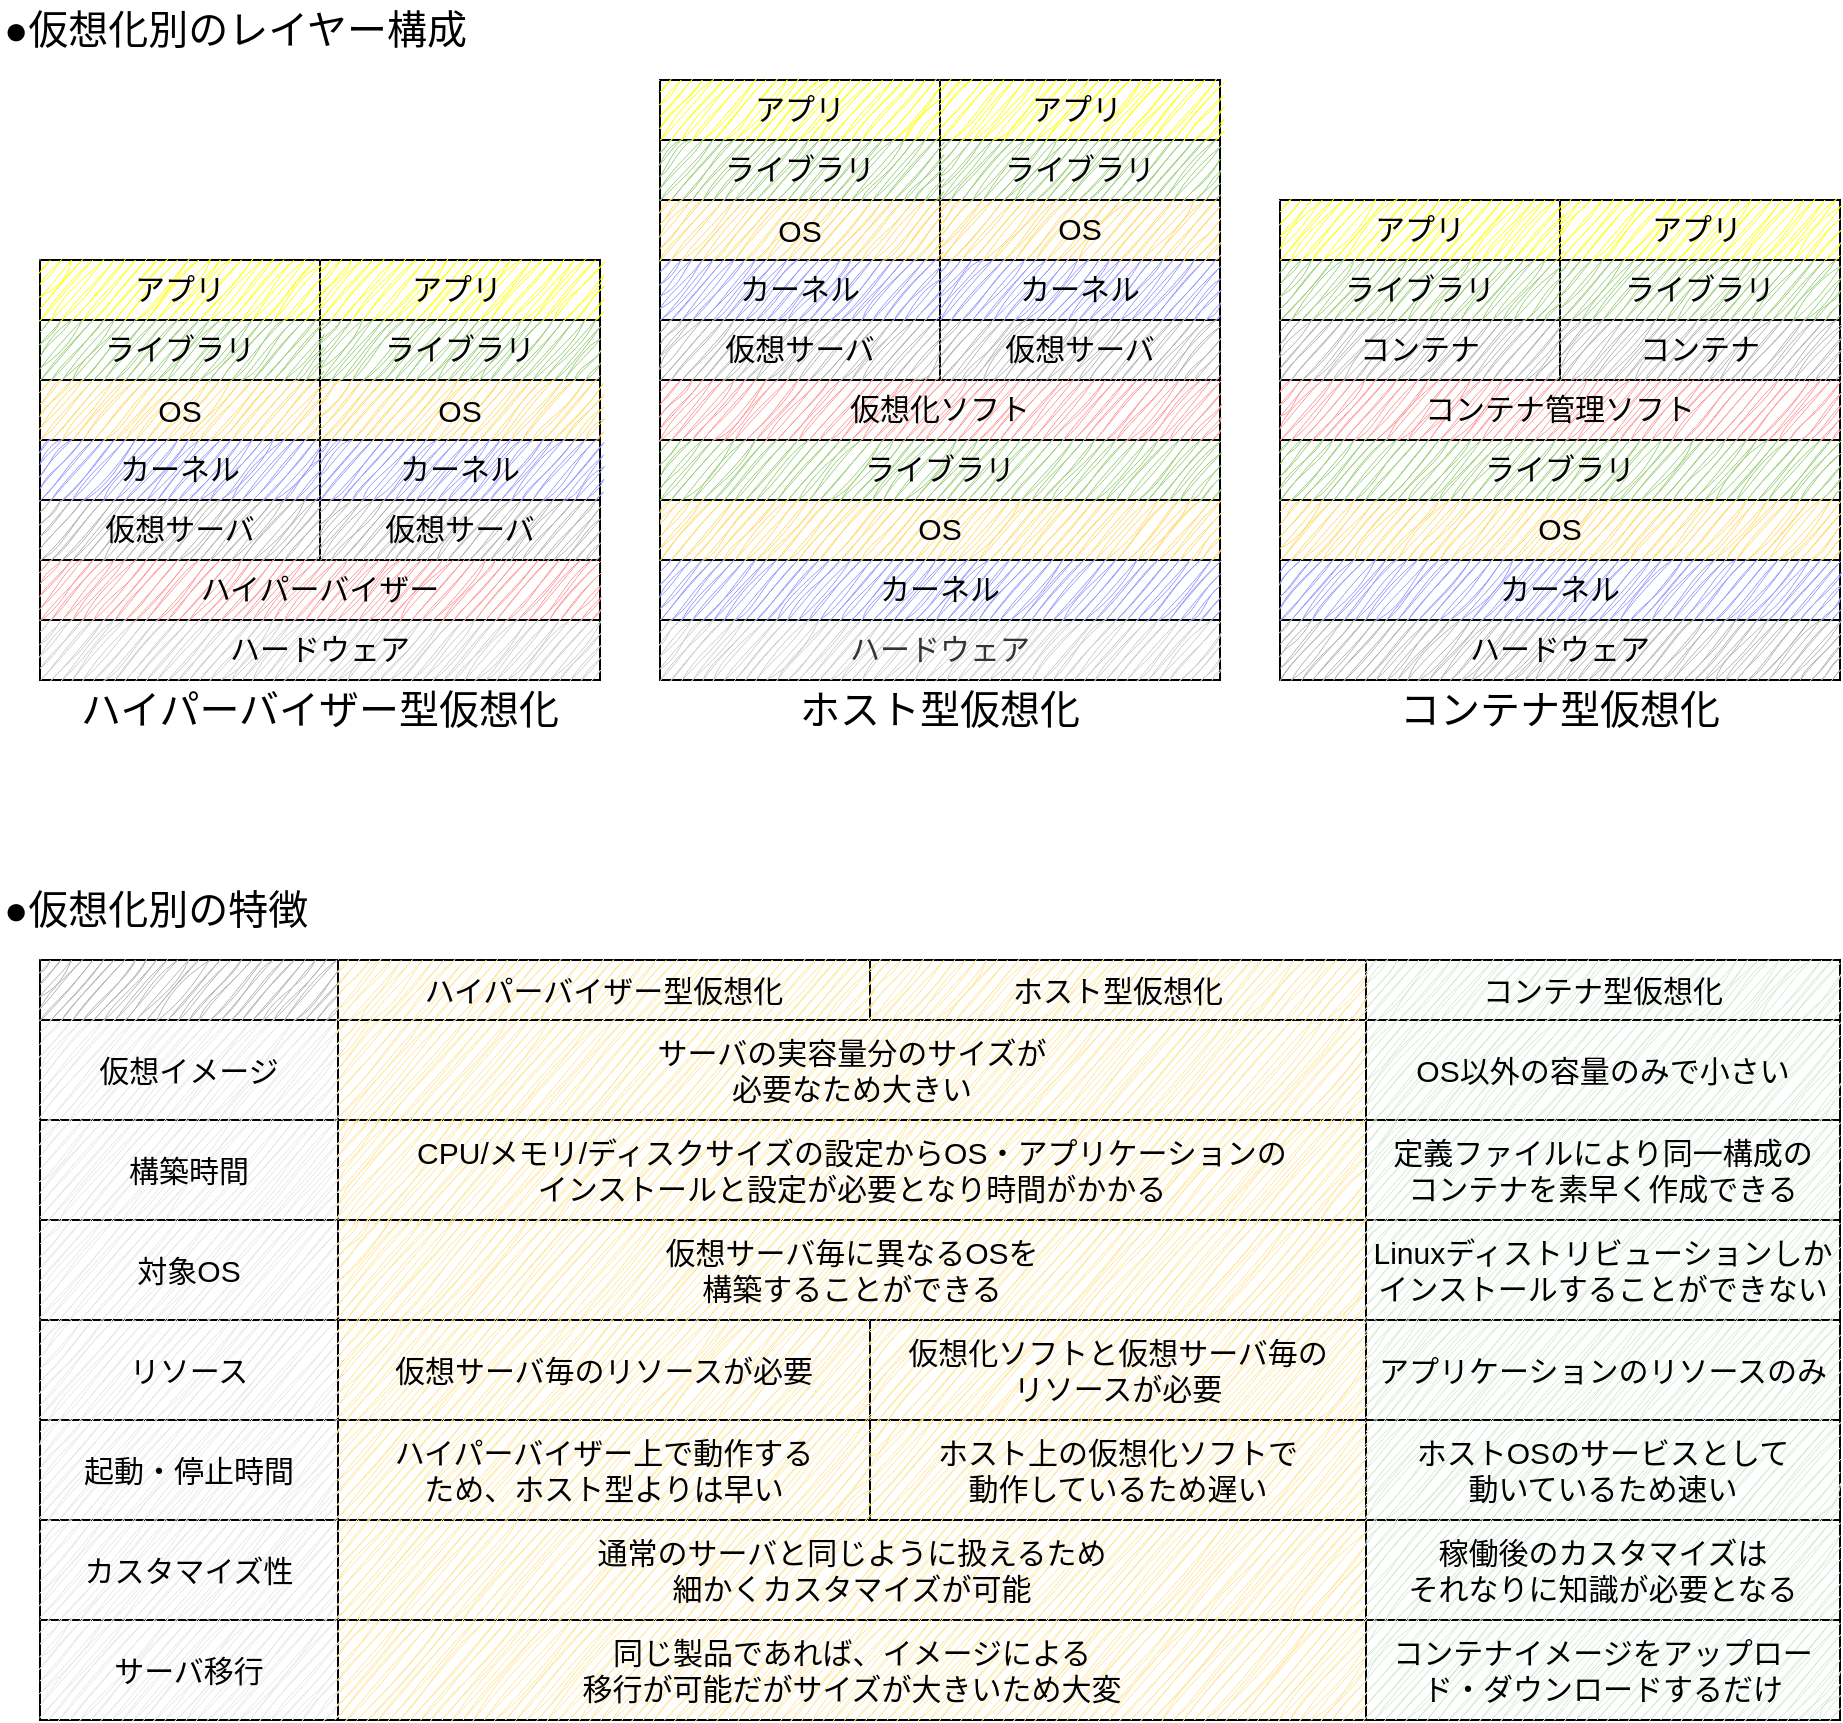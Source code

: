 <mxfile version="22.1.16" type="github">
  <diagram name="ページ1" id="EFtJADlw1mo4nO-pMKA7">
    <mxGraphModel dx="2316" dy="-345" grid="1" gridSize="10" guides="1" tooltips="1" connect="1" arrows="1" fold="1" page="1" pageScale="1" pageWidth="827" pageHeight="1169" math="0" shadow="0">
      <root>
        <mxCell id="0" />
        <mxCell id="1" parent="0" />
        <mxCell id="1sAGVXY1Umkc6Cw3v1CU-4" value="" style="shape=table;startSize=0;container=1;collapsible=0;childLayout=tableLayout;hachureGap=4;fontFamily=Architects Daughter;fontSource=https%3A%2F%2Ffonts.googleapis.com%2Fcss%3Ffamily%3DArchitects%2BDaughter;fontSize=12;rounded=0;swimlaneLine=1;shadow=0;" parent="1" vertex="1">
          <mxGeometry x="-450" y="1690" width="900" height="380" as="geometry" />
        </mxCell>
        <mxCell id="1sAGVXY1Umkc6Cw3v1CU-5" value="" style="shape=tableRow;horizontal=0;startSize=0;swimlaneHead=0;swimlaneBody=0;strokeColor=inherit;top=0;left=0;bottom=0;right=0;collapsible=0;dropTarget=0;fillColor=none;points=[[0,0.5],[1,0.5]];portConstraint=eastwest;sketch=1;hachureGap=4;jiggle=2;curveFitting=1;fontFamily=Architects Daughter;fontSource=https%3A%2F%2Ffonts.googleapis.com%2Fcss%3Ffamily%3DArchitects%2BDaughter;fontSize=20;" parent="1sAGVXY1Umkc6Cw3v1CU-4" vertex="1">
          <mxGeometry width="900" height="30" as="geometry" />
        </mxCell>
        <mxCell id="1sAGVXY1Umkc6Cw3v1CU-6" value="&#xa;&lt;br class=&quot;Apple-interchange-newline&quot;&gt;&lt;table style=&quot;border-color: var(--border-color); color: rgb(0, 0, 0); font-size: 20px; font-style: normal; font-variant-ligatures: normal; font-variant-caps: normal; font-weight: 400; letter-spacing: normal; orphans: 2; text-align: left; text-transform: none; widows: 2; word-spacing: 0px; -webkit-text-stroke-width: 0px; background-color: rgb(251, 251, 251); text-decoration-thickness: initial; text-decoration-style: initial; text-decoration-color: initial; width: 769pt;&quot; border=&quot;0&quot; cellpadding=&quot;0&quot; cellspacing=&quot;0&quot; width=&quot;1027&quot;&gt;&lt;colgroup style=&quot;border-color: var(--border-color);&quot;&gt;&lt;col style=&quot;border-color: var(--border-color); width: 73pt;&quot; width=&quot;97&quot;&gt;&lt;/colgroup&gt;&lt;colgroup style=&quot;border-color: var(--border-color);&quot;&gt;&lt;col style=&quot;border-color: var(--border-color);&quot; width=&quot;310&quot; span=&quot;3&quot;&gt;&lt;/colgroup&gt;&lt;tbody style=&quot;border-color: var(--border-color);&quot;&gt;&lt;tr style=&quot;border-color: var(--border-color); height: 31.95pt;&quot; height=&quot;42&quot;&gt;&lt;td style=&quot;border-color: var(--border-color); height: 31.95pt; width: 73pt;&quot; height=&quot;42&quot; class=&quot;xl66&quot; width=&quot;97&quot;&gt;　&lt;/td&gt;&lt;td style=&quot;border-top-color: ; border-right-color: ; border-bottom-color: ; border-left: none; width: 232pt;&quot; class=&quot;xl67&quot; width=&quot;310&quot;&gt;ホスト型&lt;br style=&quot;border-color: var(--border-color);&quot;&gt;&lt;br style=&quot;border-color: var(--border-color);&quot;&gt;(Virtual Box)&lt;/td&gt;&lt;td style=&quot;border-top-color: ; border-right-color: ; border-bottom-color: ; border-left: none; width: 232pt;&quot; class=&quot;xl67&quot; width=&quot;310&quot;&gt;ハイパーバイザー型&lt;br style=&quot;border-color: var(--border-color);&quot;&gt;&lt;br style=&quot;border-color: var(--border-color);&quot;&gt;(VMWare/Hyper-V)&lt;/td&gt;&lt;td style=&quot;border-top-color: ; border-right-color: ; border-bottom-color: ; border-left: none; width: 232pt;&quot; class=&quot;xl67&quot; width=&quot;310&quot;&gt;コンテナ型&lt;br style=&quot;border-color: var(--border-color);&quot;&gt;&lt;br style=&quot;border-color: var(--border-color);&quot;&gt;(Docker/Podman)&lt;/td&gt;&lt;/tr&gt;&lt;tr style=&quot;border-color: var(--border-color); height: 12.6pt;&quot; height=&quot;17&quot;&gt;&lt;td style=&quot;border-top: none; border-right-color: ; border-bottom-color: ; border-left-color: ; height: 12.6pt;&quot; height=&quot;17&quot; class=&quot;xl68&quot;&gt;仮想化のメリット&lt;/td&gt;&lt;td style=&quot;border-top-color: ; border-right-color: ; border-bottom-color: ; border-left: none;&quot; colspan=&quot;3&quot; class=&quot;xl69&quot;&gt;隔離されたアプリケーション実行環境を提供する。また、実行イメージのスナップショットをパッケージとしてファイルにして保存できる。&lt;/td&gt;&lt;/tr&gt;&lt;tr style=&quot;border-color: var(--border-color); height: 12.6pt;&quot; height=&quot;17&quot;&gt;&lt;td style=&quot;border-top: none; border-right-color: ; border-bottom-color: ; border-left-color: ; height: 12.6pt;&quot; height=&quot;17&quot; class=&quot;xl68&quot;&gt;仮想イメージ&lt;/td&gt;&lt;td style=&quot;border-top-color: ; border-right-color: ; border-bottom-color: ; border-left: none;&quot; colspan=&quot;2&quot; class=&quot;xl70&quot;&gt;アプリケーションに加えて仮想マシン・OSの実行イメージを持つ必要がある。&lt;/td&gt;&lt;td style=&quot;border-top: none; border-right-color: ; border-bottom-color: ; border-left: none;&quot; class=&quot;xl71&quot;&gt;アプリケーションとOSの一部の実行イメージを持つ必要がある。&lt;/td&gt;&lt;/tr&gt;&lt;tr style=&quot;border-color: var(--border-color); height: 12.6pt;&quot; height=&quot;17&quot;&gt;&lt;td style=&quot;border-top: none; border-right-color: ; border-bottom-color: ; border-left-color: ; height: 12.6pt;&quot; height=&quot;17&quot; class=&quot;xl68&quot;&gt;デプロイ&lt;/td&gt;&lt;td style=&quot;border-top: none; border-right-color: ; border-bottom-color: ; border-left: none;&quot; class=&quot;xl70&quot;&gt;デプロイするサイズが大きい。&lt;/td&gt;&lt;td style=&quot;border-top: none; border-right-color: ; border-bottom-color: ; border-left: none;&quot; class=&quot;xl70&quot;&gt;デプロイするサイズが大きい。※thinなら抑えられる。&lt;/td&gt;&lt;td style=&quot;border-top: none; border-right-color: ; border-bottom-color: ; border-left: none;&quot; class=&quot;xl71&quot;&gt;デプロイするサイズが小さい。コンテナの実使用量のみ。&lt;/td&gt;&lt;/tr&gt;&lt;tr style=&quot;border-color: var(--border-color); height: 12.6pt;&quot; height=&quot;17&quot;&gt;&lt;td style=&quot;border-top: none; border-right-color: ; border-bottom-color: ; border-left-color: ; height: 12.6pt;&quot; height=&quot;17&quot; class=&quot;xl68&quot;&gt;構築時間&lt;/td&gt;&lt;td style=&quot;border-top-color: ; border-right: 0.5pt solid black; border-bottom-color: ; border-left-color: ;&quot; colspan=&quot;2&quot; class=&quot;xl72&quot;&gt;CPU/メモリ/ディスクサイズの設定からOS・アプリケーションのインストールと設定が必要となり時間がかかる。&lt;/td&gt;&lt;td style=&quot;border-top: none; border-right-color: ; border-bottom-color: ; border-left: none;&quot; class=&quot;xl71&quot;&gt;ベースイメージを利用すればアプリケーションの設定のみ。&lt;/td&gt;&lt;/tr&gt;&lt;tr style=&quot;border-color: var(--border-color); height: 12.6pt;&quot; height=&quot;17&quot;&gt;&lt;td style=&quot;border-top: none; border-right-color: ; border-bottom-color: ; border-left-color: ; height: 12.6pt;&quot; height=&quot;17&quot; class=&quot;xl68&quot;&gt;起動・停止時間&lt;/td&gt;&lt;td style=&quot;border-top: none; border-right-color: ; border-bottom-color: ; border-left: none;&quot; class=&quot;xl70&quot;&gt;ホスト上で動作している仮想環境のため遅い。&lt;/td&gt;&lt;td style=&quot;border-top: none; border-right-color: ; border-bottom-color: ; border-left: none;&quot; class=&quot;xl70&quot;&gt;ハイパーバイザー上で動作しているため、ホスト型より早い。&lt;/td&gt;&lt;td style=&quot;border-top: none; border-right-color: ; border-bottom-color: ; border-left: none;&quot; class=&quot;xl71&quot;&gt;OS部がホストOSと共有しているため早い。&lt;/td&gt;&lt;/tr&gt;&lt;tr style=&quot;border-color: var(--border-color); height: 12.6pt;&quot; height=&quot;17&quot;&gt;&lt;td style=&quot;border-top: none; border-right-color: ; border-bottom-color: ; border-left-color: ; height: 12.6pt;&quot; height=&quot;17&quot; class=&quot;xl68&quot;&gt;異なるOS環境&lt;/td&gt;&lt;td style=&quot;border-top-color: ; border-right-color: ; border-bottom-color: ; border-left: none;&quot; colspan=&quot;2&quot; class=&quot;xl71&quot;&gt;仮想サーバ毎に異なるOSを構築可能。&lt;/td&gt;&lt;td style=&quot;border-top: none; border-right-color: ; border-bottom-color: ; border-left: none;&quot; class=&quot;xl70&quot;&gt;Linux以外のOSで構成できない。&lt;/td&gt;&lt;/tr&gt;&lt;tr style=&quot;border-color: var(--border-color); height: 12.6pt;&quot; height=&quot;17&quot;&gt;&lt;td style=&quot;border-top: none; border-right-color: ; border-bottom-color: ; border-left-color: ; height: 12.6pt;&quot; height=&quot;17&quot; class=&quot;xl68&quot;&gt;リソース&lt;/td&gt;&lt;td style=&quot;border-top: none; border-right-color: ; border-bottom-color: ; border-left: none;&quot; class=&quot;xl70&quot;&gt;多い。※仮想化ソフトウェアと仮想サーバ毎のリソースが必要&lt;/td&gt;&lt;td style=&quot;border-top: none; border-right-color: ; border-bottom-color: ; border-left: none;&quot; class=&quot;xl70&quot;&gt;多い。※仮想サーバ毎のリソースが必要。&lt;/td&gt;&lt;td style=&quot;border-top: none; border-right-color: ; border-bottom-color: ; border-left: none;&quot; class=&quot;xl71&quot;&gt;少ない。※アプリケーションとOSの一部のリソースが必要&lt;/td&gt;&lt;/tr&gt;&lt;tr style=&quot;border-color: var(--border-color); height: 12.6pt;&quot; height=&quot;17&quot;&gt;&lt;td style=&quot;border-top: none; border-right-color: ; border-bottom-color: ; border-left-color: ; height: 12.6pt;&quot; height=&quot;17&quot; class=&quot;xl68&quot;&gt;強み&lt;/td&gt;&lt;td style=&quot;border-top-color: ; border-right-color: ; border-bottom-color: ; border-left: none;&quot; colspan=&quot;2&quot; class=&quot;xl69&quot;&gt;構成の自由度が高い。&lt;/td&gt;&lt;td style=&quot;border-top: none; border-right-color: ; border-bottom-color: ; border-left: none;&quot; class=&quot;xl69&quot;&gt;軽量で可搬性が高い。&lt;/td&gt;&lt;/tr&gt;&lt;/tbody&gt;&lt;/table&gt;&#xa;&#xa;" style="shape=partialRectangle;html=1;whiteSpace=wrap;connectable=0;strokeColor=inherit;overflow=hidden;fillColor=#B3B3B3;top=0;left=0;bottom=0;right=0;pointerEvents=1;sketch=1;hachureGap=4;jiggle=2;curveFitting=1;fontFamily=Helvetica;fontSize=20;" parent="1sAGVXY1Umkc6Cw3v1CU-5" vertex="1">
          <mxGeometry width="149" height="30" as="geometry">
            <mxRectangle width="149" height="30" as="alternateBounds" />
          </mxGeometry>
        </mxCell>
        <mxCell id="1sAGVXY1Umkc6Cw3v1CU-7" value="ハイパーバイザー型仮想化" style="shape=partialRectangle;html=1;whiteSpace=wrap;connectable=0;strokeColor=inherit;overflow=hidden;fillColor=#FFE599;top=0;left=0;bottom=0;right=0;pointerEvents=1;sketch=1;hachureGap=4;jiggle=2;curveFitting=1;fontFamily=Helvetica;fontSize=15;" parent="1sAGVXY1Umkc6Cw3v1CU-5" vertex="1">
          <mxGeometry x="149" width="266" height="30" as="geometry">
            <mxRectangle width="266" height="30" as="alternateBounds" />
          </mxGeometry>
        </mxCell>
        <mxCell id="1sAGVXY1Umkc6Cw3v1CU-8" value="ホスト型仮想化" style="shape=partialRectangle;html=1;whiteSpace=wrap;connectable=0;strokeColor=inherit;overflow=hidden;fillColor=#FFE599;top=0;left=0;bottom=0;right=0;pointerEvents=1;sketch=1;hachureGap=4;jiggle=2;curveFitting=1;fontFamily=Helvetica;fontSize=15;" parent="1sAGVXY1Umkc6Cw3v1CU-5" vertex="1">
          <mxGeometry x="415" width="248" height="30" as="geometry">
            <mxRectangle width="248" height="30" as="alternateBounds" />
          </mxGeometry>
        </mxCell>
        <mxCell id="1sAGVXY1Umkc6Cw3v1CU-9" value="コンテナ型仮想化" style="shape=partialRectangle;html=1;whiteSpace=wrap;connectable=0;strokeColor=inherit;overflow=hidden;fillColor=#D5E8D4;top=0;left=0;bottom=0;right=0;pointerEvents=1;hachureGap=4;fontFamily=Helvetica;fontSize=15;sketch=1;curveFitting=1;jiggle=2;" parent="1sAGVXY1Umkc6Cw3v1CU-5" vertex="1">
          <mxGeometry x="663" width="237" height="30" as="geometry">
            <mxRectangle width="237" height="30" as="alternateBounds" />
          </mxGeometry>
        </mxCell>
        <mxCell id="1sAGVXY1Umkc6Cw3v1CU-15" value="" style="shape=tableRow;horizontal=0;startSize=0;swimlaneHead=0;swimlaneBody=0;strokeColor=inherit;top=0;left=0;bottom=0;right=0;collapsible=0;dropTarget=0;fillColor=none;points=[[0,0.5],[1,0.5]];portConstraint=eastwest;sketch=1;hachureGap=4;jiggle=2;curveFitting=1;fontFamily=Architects Daughter;fontSource=https%3A%2F%2Ffonts.googleapis.com%2Fcss%3Ffamily%3DArchitects%2BDaughter;fontSize=20;" parent="1sAGVXY1Umkc6Cw3v1CU-4" vertex="1">
          <mxGeometry y="30" width="900" height="50" as="geometry" />
        </mxCell>
        <mxCell id="1sAGVXY1Umkc6Cw3v1CU-16" value="仮想イメージ" style="shape=partialRectangle;html=1;whiteSpace=wrap;connectable=0;strokeColor=inherit;overflow=hidden;fillColor=#E6E6E6;top=0;left=0;bottom=0;right=0;pointerEvents=1;sketch=1;hachureGap=4;jiggle=2;curveFitting=1;fontFamily=Helvetica;fontSize=15;" parent="1sAGVXY1Umkc6Cw3v1CU-15" vertex="1">
          <mxGeometry width="149" height="50" as="geometry">
            <mxRectangle width="149" height="50" as="alternateBounds" />
          </mxGeometry>
        </mxCell>
        <mxCell id="1sAGVXY1Umkc6Cw3v1CU-17" value="サーバの実容量分のサイズが&lt;br&gt;必要なため大きい" style="shape=partialRectangle;html=1;whiteSpace=wrap;connectable=0;strokeColor=inherit;overflow=hidden;fillColor=#FFE599;top=0;left=0;bottom=0;right=0;pointerEvents=1;sketch=1;hachureGap=4;jiggle=2;curveFitting=1;fontFamily=Helvetica;fontSize=15;colspan=2;align=center;" parent="1sAGVXY1Umkc6Cw3v1CU-15" vertex="1">
          <mxGeometry x="149" width="514" height="50" as="geometry">
            <mxRectangle width="266" height="50" as="alternateBounds" />
          </mxGeometry>
        </mxCell>
        <mxCell id="1sAGVXY1Umkc6Cw3v1CU-18" value="" style="shape=partialRectangle;html=1;whiteSpace=wrap;connectable=0;strokeColor=inherit;overflow=hidden;fillColor=none;top=0;left=0;bottom=0;right=0;pointerEvents=1;sketch=1;hachureGap=4;jiggle=2;curveFitting=1;fontFamily=Helvetica;fontSize=13;align=center;" parent="1sAGVXY1Umkc6Cw3v1CU-15" vertex="1" visible="0">
          <mxGeometry x="415" width="248" height="50" as="geometry">
            <mxRectangle width="248" height="50" as="alternateBounds" />
          </mxGeometry>
        </mxCell>
        <mxCell id="1sAGVXY1Umkc6Cw3v1CU-19" value="OS以外の容量のみで小さい" style="shape=partialRectangle;html=1;whiteSpace=wrap;connectable=0;strokeColor=inherit;overflow=hidden;fillColor=#D5E8D4;top=0;left=0;bottom=0;right=0;pointerEvents=1;hachureGap=4;fontFamily=Helvetica;fontSize=15;align=center;sketch=1;curveFitting=1;jiggle=2;" parent="1sAGVXY1Umkc6Cw3v1CU-15" vertex="1">
          <mxGeometry x="663" width="237" height="50" as="geometry">
            <mxRectangle width="237" height="50" as="alternateBounds" />
          </mxGeometry>
        </mxCell>
        <mxCell id="1sAGVXY1Umkc6Cw3v1CU-25" value="" style="shape=tableRow;horizontal=0;startSize=0;swimlaneHead=0;swimlaneBody=0;strokeColor=inherit;top=0;left=0;bottom=0;right=0;collapsible=0;dropTarget=0;fillColor=none;points=[[0,0.5],[1,0.5]];portConstraint=eastwest;sketch=1;hachureGap=4;jiggle=2;curveFitting=1;fontFamily=Architects Daughter;fontSource=https%3A%2F%2Ffonts.googleapis.com%2Fcss%3Ffamily%3DArchitects%2BDaughter;fontSize=20;" parent="1sAGVXY1Umkc6Cw3v1CU-4" vertex="1">
          <mxGeometry y="80" width="900" height="50" as="geometry" />
        </mxCell>
        <mxCell id="1sAGVXY1Umkc6Cw3v1CU-26" value="構築時間" style="shape=partialRectangle;html=1;whiteSpace=wrap;connectable=0;strokeColor=inherit;overflow=hidden;fillColor=#E6E6E6;top=0;left=0;bottom=0;right=0;pointerEvents=1;sketch=1;hachureGap=4;jiggle=2;curveFitting=1;fontFamily=Helvetica;fontSize=15;" parent="1sAGVXY1Umkc6Cw3v1CU-25" vertex="1">
          <mxGeometry width="149" height="50" as="geometry">
            <mxRectangle width="149" height="50" as="alternateBounds" />
          </mxGeometry>
        </mxCell>
        <mxCell id="1sAGVXY1Umkc6Cw3v1CU-27" value="CPU/メモリ/ディスクサイズの設定からOS・アプリケーションの&lt;br&gt;インストールと設定が必要となり時間がかかる" style="shape=partialRectangle;html=1;whiteSpace=wrap;connectable=0;strokeColor=inherit;overflow=hidden;fillColor=#FFE599;top=0;left=0;bottom=0;right=0;pointerEvents=1;sketch=1;hachureGap=4;jiggle=2;curveFitting=1;fontFamily=Helvetica;fontSize=15;colspan=2;align=center;" parent="1sAGVXY1Umkc6Cw3v1CU-25" vertex="1">
          <mxGeometry x="149" width="514" height="50" as="geometry">
            <mxRectangle width="266" height="50" as="alternateBounds" />
          </mxGeometry>
        </mxCell>
        <mxCell id="1sAGVXY1Umkc6Cw3v1CU-28" value="" style="shape=partialRectangle;html=1;whiteSpace=wrap;connectable=0;strokeColor=inherit;overflow=hidden;fillColor=none;top=0;left=0;bottom=0;right=0;pointerEvents=1;sketch=1;hachureGap=4;jiggle=2;curveFitting=1;fontFamily=Helvetica;fontSize=13;align=center;" parent="1sAGVXY1Umkc6Cw3v1CU-25" vertex="1" visible="0">
          <mxGeometry x="415" width="248" height="50" as="geometry">
            <mxRectangle width="248" height="50" as="alternateBounds" />
          </mxGeometry>
        </mxCell>
        <mxCell id="1sAGVXY1Umkc6Cw3v1CU-29" value="定義ファイルにより同一構成の&lt;br&gt;コンテナを素早く作成できる" style="shape=partialRectangle;html=1;whiteSpace=wrap;connectable=0;strokeColor=inherit;overflow=hidden;fillColor=#D5E8D4;top=0;left=0;bottom=0;right=0;pointerEvents=1;hachureGap=4;fontFamily=Helvetica;fontSize=15;align=center;sketch=1;curveFitting=1;jiggle=2;" parent="1sAGVXY1Umkc6Cw3v1CU-25" vertex="1">
          <mxGeometry x="663" width="237" height="50" as="geometry">
            <mxRectangle width="237" height="50" as="alternateBounds" />
          </mxGeometry>
        </mxCell>
        <mxCell id="1sAGVXY1Umkc6Cw3v1CU-35" value="" style="shape=tableRow;horizontal=0;startSize=0;swimlaneHead=0;swimlaneBody=0;strokeColor=inherit;top=0;left=0;bottom=0;right=0;collapsible=0;dropTarget=0;fillColor=none;points=[[0,0.5],[1,0.5]];portConstraint=eastwest;sketch=1;hachureGap=4;jiggle=2;curveFitting=1;fontFamily=Architects Daughter;fontSource=https%3A%2F%2Ffonts.googleapis.com%2Fcss%3Ffamily%3DArchitects%2BDaughter;fontSize=20;" parent="1sAGVXY1Umkc6Cw3v1CU-4" vertex="1">
          <mxGeometry y="130" width="900" height="50" as="geometry" />
        </mxCell>
        <mxCell id="1sAGVXY1Umkc6Cw3v1CU-36" value="対象OS" style="shape=partialRectangle;html=1;whiteSpace=wrap;connectable=0;strokeColor=inherit;overflow=hidden;fillColor=#E6E6E6;top=0;left=0;bottom=0;right=0;pointerEvents=1;sketch=1;hachureGap=4;jiggle=2;curveFitting=1;fontFamily=Helvetica;fontSize=15;" parent="1sAGVXY1Umkc6Cw3v1CU-35" vertex="1">
          <mxGeometry width="149" height="50" as="geometry">
            <mxRectangle width="149" height="50" as="alternateBounds" />
          </mxGeometry>
        </mxCell>
        <mxCell id="1sAGVXY1Umkc6Cw3v1CU-37" value="仮想サーバ毎に異なるOSを&lt;br&gt;構築することができる" style="shape=partialRectangle;html=1;whiteSpace=wrap;connectable=0;strokeColor=inherit;overflow=hidden;fillColor=#FFE599;top=0;left=0;bottom=0;right=0;pointerEvents=1;sketch=1;hachureGap=4;jiggle=2;curveFitting=1;fontFamily=Helvetica;fontSize=15;colspan=2;align=center;" parent="1sAGVXY1Umkc6Cw3v1CU-35" vertex="1">
          <mxGeometry x="149" width="514" height="50" as="geometry">
            <mxRectangle width="266" height="50" as="alternateBounds" />
          </mxGeometry>
        </mxCell>
        <mxCell id="1sAGVXY1Umkc6Cw3v1CU-38" value="" style="shape=partialRectangle;html=1;whiteSpace=wrap;connectable=0;strokeColor=inherit;overflow=hidden;fillColor=none;top=0;left=0;bottom=0;right=0;pointerEvents=1;sketch=1;hachureGap=4;jiggle=2;curveFitting=1;fontFamily=Helvetica;fontSize=13;align=center;" parent="1sAGVXY1Umkc6Cw3v1CU-35" vertex="1" visible="0">
          <mxGeometry x="415" width="248" height="50" as="geometry">
            <mxRectangle width="248" height="50" as="alternateBounds" />
          </mxGeometry>
        </mxCell>
        <mxCell id="1sAGVXY1Umkc6Cw3v1CU-39" value="Linuxディストリビューションしかインストールすることができない" style="shape=partialRectangle;html=1;whiteSpace=wrap;connectable=0;strokeColor=inherit;overflow=hidden;fillColor=#D5E8D4;top=0;left=0;bottom=0;right=0;pointerEvents=1;hachureGap=4;fontFamily=Helvetica;fontSize=15;align=center;sketch=1;curveFitting=1;jiggle=2;" parent="1sAGVXY1Umkc6Cw3v1CU-35" vertex="1">
          <mxGeometry x="663" width="237" height="50" as="geometry">
            <mxRectangle width="237" height="50" as="alternateBounds" />
          </mxGeometry>
        </mxCell>
        <mxCell id="1sAGVXY1Umkc6Cw3v1CU-40" value="" style="shape=tableRow;horizontal=0;startSize=0;swimlaneHead=0;swimlaneBody=0;strokeColor=inherit;top=0;left=0;bottom=0;right=0;collapsible=0;dropTarget=0;fillColor=none;points=[[0,0.5],[1,0.5]];portConstraint=eastwest;sketch=1;hachureGap=4;jiggle=2;curveFitting=1;fontFamily=Architects Daughter;fontSource=https%3A%2F%2Ffonts.googleapis.com%2Fcss%3Ffamily%3DArchitects%2BDaughter;fontSize=20;" parent="1sAGVXY1Umkc6Cw3v1CU-4" vertex="1">
          <mxGeometry y="180" width="900" height="50" as="geometry" />
        </mxCell>
        <mxCell id="1sAGVXY1Umkc6Cw3v1CU-41" value="リソース" style="shape=partialRectangle;html=1;whiteSpace=wrap;connectable=0;strokeColor=inherit;overflow=hidden;fillColor=#E6E6E6;top=0;left=0;bottom=0;right=0;pointerEvents=1;sketch=1;hachureGap=4;jiggle=2;curveFitting=1;fontFamily=Helvetica;fontSize=15;" parent="1sAGVXY1Umkc6Cw3v1CU-40" vertex="1">
          <mxGeometry width="149" height="50" as="geometry">
            <mxRectangle width="149" height="50" as="alternateBounds" />
          </mxGeometry>
        </mxCell>
        <mxCell id="1sAGVXY1Umkc6Cw3v1CU-42" value="仮想サーバ毎のリソースが必要" style="shape=partialRectangle;html=1;whiteSpace=wrap;connectable=0;strokeColor=inherit;overflow=hidden;fillColor=#FFE599;top=0;left=0;bottom=0;right=0;pointerEvents=1;sketch=1;hachureGap=4;jiggle=2;curveFitting=1;fontFamily=Helvetica;fontSize=15;align=center;" parent="1sAGVXY1Umkc6Cw3v1CU-40" vertex="1">
          <mxGeometry x="149" width="266" height="50" as="geometry">
            <mxRectangle width="266" height="50" as="alternateBounds" />
          </mxGeometry>
        </mxCell>
        <mxCell id="1sAGVXY1Umkc6Cw3v1CU-43" value="仮想化ソフトと仮想サーバ毎の&lt;br style=&quot;border-color: var(--border-color);&quot;&gt;リソースが必要" style="shape=partialRectangle;html=1;whiteSpace=wrap;connectable=0;strokeColor=inherit;overflow=hidden;fillColor=#FFE599;top=0;left=0;bottom=0;right=0;pointerEvents=1;sketch=1;hachureGap=4;jiggle=2;curveFitting=1;fontFamily=Helvetica;fontSize=15;align=center;" parent="1sAGVXY1Umkc6Cw3v1CU-40" vertex="1">
          <mxGeometry x="415" width="248" height="50" as="geometry">
            <mxRectangle width="248" height="50" as="alternateBounds" />
          </mxGeometry>
        </mxCell>
        <mxCell id="1sAGVXY1Umkc6Cw3v1CU-44" value="アプリケーションのリソースのみ" style="shape=partialRectangle;html=1;whiteSpace=wrap;connectable=0;strokeColor=inherit;overflow=hidden;fillColor=#D5E8D4;top=0;left=0;bottom=0;right=0;pointerEvents=1;hachureGap=4;fontFamily=Helvetica;fontSize=15;align=center;sketch=1;curveFitting=1;jiggle=2;" parent="1sAGVXY1Umkc6Cw3v1CU-40" vertex="1">
          <mxGeometry x="663" width="237" height="50" as="geometry">
            <mxRectangle width="237" height="50" as="alternateBounds" />
          </mxGeometry>
        </mxCell>
        <mxCell id="1sAGVXY1Umkc6Cw3v1CU-30" value="" style="shape=tableRow;horizontal=0;startSize=0;swimlaneHead=0;swimlaneBody=0;strokeColor=inherit;top=0;left=0;bottom=0;right=0;collapsible=0;dropTarget=0;fillColor=none;points=[[0,0.5],[1,0.5]];portConstraint=eastwest;sketch=1;hachureGap=4;jiggle=2;curveFitting=1;fontFamily=Architects Daughter;fontSource=https%3A%2F%2Ffonts.googleapis.com%2Fcss%3Ffamily%3DArchitects%2BDaughter;fontSize=20;" parent="1sAGVXY1Umkc6Cw3v1CU-4" vertex="1">
          <mxGeometry y="230" width="900" height="50" as="geometry" />
        </mxCell>
        <mxCell id="1sAGVXY1Umkc6Cw3v1CU-31" value="起動・停止時間" style="shape=partialRectangle;html=1;whiteSpace=wrap;connectable=0;strokeColor=inherit;overflow=hidden;fillColor=#E6E6E6;top=0;left=0;bottom=0;right=0;pointerEvents=1;sketch=1;hachureGap=4;jiggle=2;curveFitting=1;fontFamily=Helvetica;fontSize=15;" parent="1sAGVXY1Umkc6Cw3v1CU-30" vertex="1">
          <mxGeometry width="149" height="50" as="geometry">
            <mxRectangle width="149" height="50" as="alternateBounds" />
          </mxGeometry>
        </mxCell>
        <mxCell id="1sAGVXY1Umkc6Cw3v1CU-32" value="ハイパーバイザー上で動作する&lt;br style=&quot;border-color: var(--border-color);&quot;&gt;ため、ホスト型よりは早い" style="shape=partialRectangle;html=1;whiteSpace=wrap;connectable=0;strokeColor=inherit;overflow=hidden;fillColor=#FFE599;top=0;left=0;bottom=0;right=0;pointerEvents=1;sketch=1;hachureGap=4;jiggle=2;curveFitting=1;fontFamily=Helvetica;fontSize=15;align=center;" parent="1sAGVXY1Umkc6Cw3v1CU-30" vertex="1">
          <mxGeometry x="149" width="266" height="50" as="geometry">
            <mxRectangle width="266" height="50" as="alternateBounds" />
          </mxGeometry>
        </mxCell>
        <mxCell id="1sAGVXY1Umkc6Cw3v1CU-33" value="ホスト上の仮想化ソフトで&lt;br style=&quot;border-color: var(--border-color);&quot;&gt;動作しているため遅い" style="shape=partialRectangle;html=1;whiteSpace=wrap;connectable=0;strokeColor=inherit;overflow=hidden;fillColor=#FFE599;top=0;left=0;bottom=0;right=0;pointerEvents=1;sketch=1;hachureGap=4;jiggle=2;curveFitting=1;fontFamily=Helvetica;fontSize=15;align=center;" parent="1sAGVXY1Umkc6Cw3v1CU-30" vertex="1">
          <mxGeometry x="415" width="248" height="50" as="geometry">
            <mxRectangle width="248" height="50" as="alternateBounds" />
          </mxGeometry>
        </mxCell>
        <mxCell id="1sAGVXY1Umkc6Cw3v1CU-34" value="ホストOSのサービスとして&lt;br&gt;動いているため速い" style="shape=partialRectangle;html=1;whiteSpace=wrap;connectable=0;strokeColor=inherit;overflow=hidden;fillColor=#D5E8D4;top=0;left=0;bottom=0;right=0;pointerEvents=1;hachureGap=4;fontFamily=Helvetica;fontSize=15;align=center;sketch=1;curveFitting=1;jiggle=2;" parent="1sAGVXY1Umkc6Cw3v1CU-30" vertex="1">
          <mxGeometry x="663" width="237" height="50" as="geometry">
            <mxRectangle width="237" height="50" as="alternateBounds" />
          </mxGeometry>
        </mxCell>
        <mxCell id="1sAGVXY1Umkc6Cw3v1CU-45" value="" style="shape=tableRow;horizontal=0;startSize=0;swimlaneHead=0;swimlaneBody=0;strokeColor=inherit;top=0;left=0;bottom=0;right=0;collapsible=0;dropTarget=0;fillColor=none;points=[[0,0.5],[1,0.5]];portConstraint=eastwest;sketch=1;hachureGap=4;jiggle=2;curveFitting=1;fontFamily=Architects Daughter;fontSource=https%3A%2F%2Ffonts.googleapis.com%2Fcss%3Ffamily%3DArchitects%2BDaughter;fontSize=20;" parent="1sAGVXY1Umkc6Cw3v1CU-4" vertex="1">
          <mxGeometry y="280" width="900" height="50" as="geometry" />
        </mxCell>
        <mxCell id="1sAGVXY1Umkc6Cw3v1CU-46" value="カスタマイズ性" style="shape=partialRectangle;html=1;whiteSpace=wrap;connectable=0;strokeColor=inherit;overflow=hidden;fillColor=#E6E6E6;top=0;left=0;bottom=0;right=0;pointerEvents=1;sketch=1;hachureGap=4;jiggle=2;curveFitting=1;fontFamily=Helvetica;fontSize=15;" parent="1sAGVXY1Umkc6Cw3v1CU-45" vertex="1">
          <mxGeometry width="149" height="50" as="geometry">
            <mxRectangle width="149" height="50" as="alternateBounds" />
          </mxGeometry>
        </mxCell>
        <mxCell id="1sAGVXY1Umkc6Cw3v1CU-47" value="通常のサーバと同じように扱えるため&lt;br&gt;細かくカスタマイズが可能" style="shape=partialRectangle;html=1;whiteSpace=wrap;connectable=0;strokeColor=inherit;overflow=hidden;fillColor=#FFE599;top=0;left=0;bottom=0;right=0;pointerEvents=1;sketch=1;hachureGap=4;jiggle=2;curveFitting=1;fontFamily=Helvetica;fontSize=15;colspan=2;align=center;" parent="1sAGVXY1Umkc6Cw3v1CU-45" vertex="1">
          <mxGeometry x="149" width="514" height="50" as="geometry">
            <mxRectangle width="266" height="50" as="alternateBounds" />
          </mxGeometry>
        </mxCell>
        <mxCell id="1sAGVXY1Umkc6Cw3v1CU-48" value="" style="shape=partialRectangle;html=1;whiteSpace=wrap;connectable=0;strokeColor=inherit;overflow=hidden;fillColor=none;top=0;left=0;bottom=0;right=0;pointerEvents=1;sketch=1;hachureGap=4;jiggle=2;curveFitting=1;fontFamily=Helvetica;fontSize=13;align=center;" parent="1sAGVXY1Umkc6Cw3v1CU-45" vertex="1" visible="0">
          <mxGeometry x="415" width="248" height="50" as="geometry">
            <mxRectangle width="248" height="50" as="alternateBounds" />
          </mxGeometry>
        </mxCell>
        <mxCell id="1sAGVXY1Umkc6Cw3v1CU-49" value="稼働後のカスタマイズは&lt;br&gt;それなりに知識が必要となる" style="shape=partialRectangle;html=1;whiteSpace=wrap;connectable=0;strokeColor=inherit;overflow=hidden;fillColor=#D5E8D4;top=0;left=0;bottom=0;right=0;pointerEvents=1;hachureGap=4;fontFamily=Helvetica;fontSize=15;align=center;sketch=1;curveFitting=1;jiggle=2;" parent="1sAGVXY1Umkc6Cw3v1CU-45" vertex="1">
          <mxGeometry x="663" width="237" height="50" as="geometry">
            <mxRectangle width="237" height="50" as="alternateBounds" />
          </mxGeometry>
        </mxCell>
        <mxCell id="Nek6fTRxLABKXPJoWp9Q-160" style="shape=tableRow;horizontal=0;startSize=0;swimlaneHead=0;swimlaneBody=0;strokeColor=inherit;top=0;left=0;bottom=0;right=0;collapsible=0;dropTarget=0;fillColor=none;points=[[0,0.5],[1,0.5]];portConstraint=eastwest;sketch=1;hachureGap=4;jiggle=2;curveFitting=1;fontFamily=Architects Daughter;fontSource=https%3A%2F%2Ffonts.googleapis.com%2Fcss%3Ffamily%3DArchitects%2BDaughter;fontSize=20;" vertex="1" parent="1sAGVXY1Umkc6Cw3v1CU-4">
          <mxGeometry y="330" width="900" height="50" as="geometry" />
        </mxCell>
        <mxCell id="Nek6fTRxLABKXPJoWp9Q-161" value="サーバ移行" style="shape=partialRectangle;html=1;whiteSpace=wrap;connectable=0;strokeColor=inherit;overflow=hidden;fillColor=#E6E6E6;top=0;left=0;bottom=0;right=0;pointerEvents=1;sketch=1;hachureGap=4;jiggle=2;curveFitting=1;fontFamily=Helvetica;fontSize=15;" vertex="1" parent="Nek6fTRxLABKXPJoWp9Q-160">
          <mxGeometry width="149" height="50" as="geometry">
            <mxRectangle width="149" height="50" as="alternateBounds" />
          </mxGeometry>
        </mxCell>
        <mxCell id="Nek6fTRxLABKXPJoWp9Q-162" value="同じ製品であれば、イメージによる&lt;br&gt;移行が可能だがサイズが大きいため大変" style="shape=partialRectangle;html=1;whiteSpace=wrap;connectable=0;strokeColor=inherit;overflow=hidden;fillColor=#FFE599;top=0;left=0;bottom=0;right=0;pointerEvents=1;sketch=1;hachureGap=4;jiggle=2;curveFitting=1;fontFamily=Helvetica;fontSize=15;align=center;rowspan=1;colspan=2;" vertex="1" parent="Nek6fTRxLABKXPJoWp9Q-160">
          <mxGeometry x="149" width="514" height="50" as="geometry">
            <mxRectangle width="266" height="50" as="alternateBounds" />
          </mxGeometry>
        </mxCell>
        <mxCell id="Nek6fTRxLABKXPJoWp9Q-163" style="shape=partialRectangle;html=1;whiteSpace=wrap;connectable=0;strokeColor=inherit;overflow=hidden;fillColor=#FFE599;top=0;left=0;bottom=0;right=0;pointerEvents=1;sketch=1;hachureGap=4;jiggle=2;curveFitting=1;fontFamily=Helvetica;fontSize=13;align=center;" vertex="1" visible="0" parent="Nek6fTRxLABKXPJoWp9Q-160">
          <mxGeometry x="415" width="248" height="50" as="geometry">
            <mxRectangle width="248" height="50" as="alternateBounds" />
          </mxGeometry>
        </mxCell>
        <mxCell id="Nek6fTRxLABKXPJoWp9Q-164" value="コンテナイメージをアップロード・ダウンロードするだけ" style="shape=partialRectangle;html=1;whiteSpace=wrap;connectable=0;strokeColor=inherit;overflow=hidden;fillColor=#D5E8D4;top=0;left=0;bottom=0;right=0;pointerEvents=1;hachureGap=4;fontFamily=Helvetica;fontSize=15;align=center;sketch=1;curveFitting=1;jiggle=2;" vertex="1" parent="Nek6fTRxLABKXPJoWp9Q-160">
          <mxGeometry x="663" width="237" height="50" as="geometry">
            <mxRectangle width="237" height="50" as="alternateBounds" />
          </mxGeometry>
        </mxCell>
        <mxCell id="Nek6fTRxLABKXPJoWp9Q-56" value="" style="shape=table;startSize=0;container=1;collapsible=0;childLayout=tableLayout;hachureGap=4;fontFamily=Helvetica;fontSize=20;swimlaneLine=0;" vertex="1" parent="1">
          <mxGeometry x="-140" y="1250" width="280" height="300" as="geometry" />
        </mxCell>
        <mxCell id="Nek6fTRxLABKXPJoWp9Q-57" value="" style="shape=tableRow;horizontal=0;startSize=0;swimlaneHead=0;swimlaneBody=0;strokeColor=inherit;top=0;left=0;bottom=0;right=0;collapsible=0;dropTarget=0;fillColor=none;points=[[0,0.5],[1,0.5]];portConstraint=eastwest;sketch=1;hachureGap=4;jiggle=2;curveFitting=1;fontFamily=Architects Daughter;fontSource=https%3A%2F%2Ffonts.googleapis.com%2Fcss%3Ffamily%3DArchitects%2BDaughter;fontSize=20;" vertex="1" parent="Nek6fTRxLABKXPJoWp9Q-56">
          <mxGeometry width="280" height="30" as="geometry" />
        </mxCell>
        <mxCell id="Nek6fTRxLABKXPJoWp9Q-58" value="アプリ" style="shape=partialRectangle;html=1;whiteSpace=wrap;connectable=0;strokeColor=inherit;overflow=hidden;fillColor=#FFFF00;top=0;left=0;bottom=0;right=0;pointerEvents=1;sketch=1;hachureGap=4;jiggle=2;curveFitting=1;fontFamily=Architects Daughter;fontSource=https%3A%2F%2Ffonts.googleapis.com%2Fcss%3Ffamily%3DArchitects%2BDaughter;fontSize=15;" vertex="1" parent="Nek6fTRxLABKXPJoWp9Q-57">
          <mxGeometry width="140" height="30" as="geometry">
            <mxRectangle width="140" height="30" as="alternateBounds" />
          </mxGeometry>
        </mxCell>
        <mxCell id="Nek6fTRxLABKXPJoWp9Q-59" value="アプリ&lt;span style=&quot;white-space: pre;&quot;&gt;&#x9;&lt;/span&gt;" style="shape=partialRectangle;html=1;whiteSpace=wrap;connectable=0;strokeColor=inherit;overflow=hidden;fillColor=#FFFF00;top=0;left=0;bottom=0;right=0;pointerEvents=1;sketch=1;hachureGap=4;jiggle=2;curveFitting=1;fontFamily=Architects Daughter;fontSource=https%3A%2F%2Ffonts.googleapis.com%2Fcss%3Ffamily%3DArchitects%2BDaughter;fontSize=15;" vertex="1" parent="Nek6fTRxLABKXPJoWp9Q-57">
          <mxGeometry x="140" width="140" height="30" as="geometry">
            <mxRectangle width="140" height="30" as="alternateBounds" />
          </mxGeometry>
        </mxCell>
        <mxCell id="Nek6fTRxLABKXPJoWp9Q-63" value="" style="shape=tableRow;horizontal=0;startSize=0;swimlaneHead=0;swimlaneBody=0;strokeColor=inherit;top=0;left=0;bottom=0;right=0;collapsible=0;dropTarget=0;fillColor=none;points=[[0,0.5],[1,0.5]];portConstraint=eastwest;sketch=1;hachureGap=4;jiggle=2;curveFitting=1;fontFamily=Architects Daughter;fontSource=https%3A%2F%2Ffonts.googleapis.com%2Fcss%3Ffamily%3DArchitects%2BDaughter;fontSize=20;" vertex="1" parent="Nek6fTRxLABKXPJoWp9Q-56">
          <mxGeometry y="30" width="280" height="30" as="geometry" />
        </mxCell>
        <mxCell id="Nek6fTRxLABKXPJoWp9Q-64" value="ライブラリ" style="shape=partialRectangle;html=1;whiteSpace=wrap;connectable=0;strokeColor=inherit;overflow=hidden;fillColor=#97D077;top=0;left=0;bottom=0;right=0;pointerEvents=1;sketch=1;hachureGap=4;jiggle=2;curveFitting=1;fontFamily=Architects Daughter;fontSource=https%3A%2F%2Ffonts.googleapis.com%2Fcss%3Ffamily%3DArchitects%2BDaughter;fontSize=15;" vertex="1" parent="Nek6fTRxLABKXPJoWp9Q-63">
          <mxGeometry width="140" height="30" as="geometry">
            <mxRectangle width="140" height="30" as="alternateBounds" />
          </mxGeometry>
        </mxCell>
        <mxCell id="Nek6fTRxLABKXPJoWp9Q-65" value="ライブラリ" style="shape=partialRectangle;html=1;whiteSpace=wrap;connectable=0;strokeColor=inherit;overflow=hidden;fillColor=#97D077;top=0;left=0;bottom=0;right=0;pointerEvents=1;sketch=1;hachureGap=4;jiggle=2;curveFitting=1;fontFamily=Architects Daughter;fontSource=https%3A%2F%2Ffonts.googleapis.com%2Fcss%3Ffamily%3DArchitects%2BDaughter;fontSize=15;" vertex="1" parent="Nek6fTRxLABKXPJoWp9Q-63">
          <mxGeometry x="140" width="140" height="30" as="geometry">
            <mxRectangle width="140" height="30" as="alternateBounds" />
          </mxGeometry>
        </mxCell>
        <mxCell id="Nek6fTRxLABKXPJoWp9Q-66" value="" style="shape=tableRow;horizontal=0;startSize=0;swimlaneHead=0;swimlaneBody=0;strokeColor=inherit;top=0;left=0;bottom=0;right=0;collapsible=0;dropTarget=0;fillColor=none;points=[[0,0.5],[1,0.5]];portConstraint=eastwest;sketch=1;hachureGap=4;jiggle=2;curveFitting=1;fontFamily=Architects Daughter;fontSource=https%3A%2F%2Ffonts.googleapis.com%2Fcss%3Ffamily%3DArchitects%2BDaughter;fontSize=20;" vertex="1" parent="Nek6fTRxLABKXPJoWp9Q-56">
          <mxGeometry y="60" width="280" height="30" as="geometry" />
        </mxCell>
        <mxCell id="Nek6fTRxLABKXPJoWp9Q-67" value="OS" style="shape=partialRectangle;html=1;whiteSpace=wrap;connectable=0;strokeColor=inherit;overflow=hidden;fillColor=#FFD966;top=0;left=0;bottom=0;right=0;pointerEvents=1;sketch=1;hachureGap=4;jiggle=2;curveFitting=1;fontFamily=Helvetica;fontSize=15;" vertex="1" parent="Nek6fTRxLABKXPJoWp9Q-66">
          <mxGeometry width="140" height="30" as="geometry">
            <mxRectangle width="140" height="30" as="alternateBounds" />
          </mxGeometry>
        </mxCell>
        <mxCell id="Nek6fTRxLABKXPJoWp9Q-68" value="&lt;font face=&quot;Helvetica&quot;&gt;OS&lt;/font&gt;" style="shape=partialRectangle;html=1;whiteSpace=wrap;connectable=0;strokeColor=inherit;overflow=hidden;fillColor=#FFD966;top=0;left=0;bottom=0;right=0;pointerEvents=1;sketch=1;hachureGap=4;jiggle=2;curveFitting=1;fontFamily=Architects Daughter;fontSource=https%3A%2F%2Ffonts.googleapis.com%2Fcss%3Ffamily%3DArchitects%2BDaughter;fontSize=15;" vertex="1" parent="Nek6fTRxLABKXPJoWp9Q-66">
          <mxGeometry x="140" width="140" height="30" as="geometry">
            <mxRectangle width="140" height="30" as="alternateBounds" />
          </mxGeometry>
        </mxCell>
        <mxCell id="Nek6fTRxLABKXPJoWp9Q-69" value="" style="shape=tableRow;horizontal=0;startSize=0;swimlaneHead=0;swimlaneBody=0;strokeColor=inherit;top=0;left=0;bottom=0;right=0;collapsible=0;dropTarget=0;fillColor=none;points=[[0,0.5],[1,0.5]];portConstraint=eastwest;sketch=1;hachureGap=4;jiggle=2;curveFitting=1;fontFamily=Architects Daughter;fontSource=https%3A%2F%2Ffonts.googleapis.com%2Fcss%3Ffamily%3DArchitects%2BDaughter;fontSize=20;" vertex="1" parent="Nek6fTRxLABKXPJoWp9Q-56">
          <mxGeometry y="90" width="280" height="30" as="geometry" />
        </mxCell>
        <mxCell id="Nek6fTRxLABKXPJoWp9Q-70" value="カーネル" style="shape=partialRectangle;html=1;whiteSpace=wrap;connectable=0;strokeColor=inherit;overflow=hidden;fillColor=#9999FF;top=0;left=0;bottom=0;right=0;pointerEvents=1;sketch=1;hachureGap=4;jiggle=2;curveFitting=1;fontFamily=Architects Daughter;fontSource=https%3A%2F%2Ffonts.googleapis.com%2Fcss%3Ffamily%3DArchitects%2BDaughter;fontSize=15;" vertex="1" parent="Nek6fTRxLABKXPJoWp9Q-69">
          <mxGeometry width="140" height="30" as="geometry">
            <mxRectangle width="140" height="30" as="alternateBounds" />
          </mxGeometry>
        </mxCell>
        <mxCell id="Nek6fTRxLABKXPJoWp9Q-71" value="カーネル" style="shape=partialRectangle;html=1;whiteSpace=wrap;connectable=0;strokeColor=inherit;overflow=hidden;fillColor=#9999FF;top=0;left=0;bottom=0;right=0;pointerEvents=1;sketch=1;hachureGap=4;jiggle=2;curveFitting=1;fontFamily=Architects Daughter;fontSource=https%3A%2F%2Ffonts.googleapis.com%2Fcss%3Ffamily%3DArchitects%2BDaughter;fontSize=15;" vertex="1" parent="Nek6fTRxLABKXPJoWp9Q-69">
          <mxGeometry x="140" width="140" height="30" as="geometry">
            <mxRectangle width="140" height="30" as="alternateBounds" />
          </mxGeometry>
        </mxCell>
        <mxCell id="Nek6fTRxLABKXPJoWp9Q-72" value="" style="shape=tableRow;horizontal=0;startSize=0;swimlaneHead=0;swimlaneBody=0;strokeColor=inherit;top=0;left=0;bottom=0;right=0;collapsible=0;dropTarget=0;fillColor=none;points=[[0,0.5],[1,0.5]];portConstraint=eastwest;sketch=1;hachureGap=4;jiggle=2;curveFitting=1;fontFamily=Architects Daughter;fontSource=https%3A%2F%2Ffonts.googleapis.com%2Fcss%3Ffamily%3DArchitects%2BDaughter;fontSize=20;" vertex="1" parent="Nek6fTRxLABKXPJoWp9Q-56">
          <mxGeometry y="120" width="280" height="30" as="geometry" />
        </mxCell>
        <mxCell id="Nek6fTRxLABKXPJoWp9Q-73" value="仮想サーバ" style="shape=partialRectangle;html=1;whiteSpace=wrap;connectable=0;strokeColor=inherit;overflow=hidden;fillColor=#B3B3B3;top=0;left=0;bottom=0;right=0;pointerEvents=1;sketch=1;hachureGap=4;jiggle=2;curveFitting=1;fontFamily=Architects Daughter;fontSource=https%3A%2F%2Ffonts.googleapis.com%2Fcss%3Ffamily%3DArchitects%2BDaughter;fontSize=15;" vertex="1" parent="Nek6fTRxLABKXPJoWp9Q-72">
          <mxGeometry width="140" height="30" as="geometry">
            <mxRectangle width="140" height="30" as="alternateBounds" />
          </mxGeometry>
        </mxCell>
        <mxCell id="Nek6fTRxLABKXPJoWp9Q-74" value="仮想サーバ" style="shape=partialRectangle;html=1;whiteSpace=wrap;connectable=0;strokeColor=inherit;overflow=hidden;fillColor=#B3B3B3;top=0;left=0;bottom=0;right=0;pointerEvents=1;sketch=1;hachureGap=4;jiggle=2;curveFitting=1;fontFamily=Architects Daughter;fontSource=https%3A%2F%2Ffonts.googleapis.com%2Fcss%3Ffamily%3DArchitects%2BDaughter;fontSize=15;" vertex="1" parent="Nek6fTRxLABKXPJoWp9Q-72">
          <mxGeometry x="140" width="140" height="30" as="geometry">
            <mxRectangle width="140" height="30" as="alternateBounds" />
          </mxGeometry>
        </mxCell>
        <mxCell id="Nek6fTRxLABKXPJoWp9Q-75" value="" style="shape=tableRow;horizontal=0;startSize=0;swimlaneHead=0;swimlaneBody=0;strokeColor=inherit;top=0;left=0;bottom=0;right=0;collapsible=0;dropTarget=0;fillColor=none;points=[[0,0.5],[1,0.5]];portConstraint=eastwest;sketch=1;hachureGap=4;jiggle=2;curveFitting=1;fontFamily=Architects Daughter;fontSource=https%3A%2F%2Ffonts.googleapis.com%2Fcss%3Ffamily%3DArchitects%2BDaughter;fontSize=20;" vertex="1" parent="Nek6fTRxLABKXPJoWp9Q-56">
          <mxGeometry y="150" width="280" height="30" as="geometry" />
        </mxCell>
        <mxCell id="Nek6fTRxLABKXPJoWp9Q-76" value="&lt;font face=&quot;Helvetica&quot;&gt;仮想化ソフト&lt;/font&gt;" style="shape=partialRectangle;html=1;whiteSpace=wrap;connectable=0;strokeColor=inherit;overflow=hidden;fillColor=#FF9999;top=0;left=0;bottom=0;right=0;pointerEvents=1;sketch=1;hachureGap=4;jiggle=2;curveFitting=1;fontFamily=Architects Daughter;fontSource=https%3A%2F%2Ffonts.googleapis.com%2Fcss%3Ffamily%3DArchitects%2BDaughter;fontSize=15;rowspan=1;colspan=2;" vertex="1" parent="Nek6fTRxLABKXPJoWp9Q-75">
          <mxGeometry width="280" height="30" as="geometry">
            <mxRectangle width="140" height="30" as="alternateBounds" />
          </mxGeometry>
        </mxCell>
        <mxCell id="Nek6fTRxLABKXPJoWp9Q-77" value="" style="shape=partialRectangle;html=1;whiteSpace=wrap;connectable=0;strokeColor=inherit;overflow=hidden;fillColor=none;top=0;left=0;bottom=0;right=0;pointerEvents=1;sketch=1;hachureGap=4;jiggle=2;curveFitting=1;fontFamily=Architects Daughter;fontSource=https%3A%2F%2Ffonts.googleapis.com%2Fcss%3Ffamily%3DArchitects%2BDaughter;fontSize=15;" vertex="1" visible="0" parent="Nek6fTRxLABKXPJoWp9Q-75">
          <mxGeometry x="140" width="140" height="30" as="geometry">
            <mxRectangle width="140" height="30" as="alternateBounds" />
          </mxGeometry>
        </mxCell>
        <mxCell id="Nek6fTRxLABKXPJoWp9Q-149" style="shape=tableRow;horizontal=0;startSize=0;swimlaneHead=0;swimlaneBody=0;strokeColor=inherit;top=0;left=0;bottom=0;right=0;collapsible=0;dropTarget=0;fillColor=none;points=[[0,0.5],[1,0.5]];portConstraint=eastwest;sketch=1;hachureGap=4;jiggle=2;curveFitting=1;fontFamily=Architects Daughter;fontSource=https%3A%2F%2Ffonts.googleapis.com%2Fcss%3Ffamily%3DArchitects%2BDaughter;fontSize=20;" vertex="1" parent="Nek6fTRxLABKXPJoWp9Q-56">
          <mxGeometry y="180" width="280" height="30" as="geometry" />
        </mxCell>
        <mxCell id="Nek6fTRxLABKXPJoWp9Q-150" value="ライブラリ" style="shape=partialRectangle;html=1;whiteSpace=wrap;connectable=0;strokeColor=#d6b656;overflow=hidden;fillColor=#97D077;top=0;left=0;bottom=0;right=0;pointerEvents=1;sketch=1;hachureGap=4;jiggle=2;curveFitting=1;fontFamily=Architects Daughter;fontSource=https%3A%2F%2Ffonts.googleapis.com%2Fcss%3Ffamily%3DArchitects%2BDaughter;fontSize=15;rowspan=1;colspan=2;" vertex="1" parent="Nek6fTRxLABKXPJoWp9Q-149">
          <mxGeometry width="280" height="30" as="geometry">
            <mxRectangle width="140" height="30" as="alternateBounds" />
          </mxGeometry>
        </mxCell>
        <mxCell id="Nek6fTRxLABKXPJoWp9Q-151" style="shape=partialRectangle;html=1;whiteSpace=wrap;connectable=0;strokeColor=inherit;overflow=hidden;fillColor=none;top=0;left=0;bottom=0;right=0;pointerEvents=1;sketch=1;hachureGap=4;jiggle=2;curveFitting=1;fontFamily=Architects Daughter;fontSource=https%3A%2F%2Ffonts.googleapis.com%2Fcss%3Ffamily%3DArchitects%2BDaughter;fontSize=15;" vertex="1" visible="0" parent="Nek6fTRxLABKXPJoWp9Q-149">
          <mxGeometry x="140" width="140" height="30" as="geometry">
            <mxRectangle width="140" height="30" as="alternateBounds" />
          </mxGeometry>
        </mxCell>
        <mxCell id="Nek6fTRxLABKXPJoWp9Q-78" value="" style="shape=tableRow;horizontal=0;startSize=0;swimlaneHead=0;swimlaneBody=0;strokeColor=inherit;top=0;left=0;bottom=0;right=0;collapsible=0;dropTarget=0;fillColor=none;points=[[0,0.5],[1,0.5]];portConstraint=eastwest;sketch=1;hachureGap=4;jiggle=2;curveFitting=1;fontFamily=Architects Daughter;fontSource=https%3A%2F%2Ffonts.googleapis.com%2Fcss%3Ffamily%3DArchitects%2BDaughter;fontSize=20;" vertex="1" parent="Nek6fTRxLABKXPJoWp9Q-56">
          <mxGeometry y="210" width="280" height="30" as="geometry" />
        </mxCell>
        <mxCell id="Nek6fTRxLABKXPJoWp9Q-79" value="&lt;font face=&quot;Helvetica&quot;&gt;OS&lt;/font&gt;" style="shape=partialRectangle;html=1;whiteSpace=wrap;connectable=0;strokeColor=#d6b656;overflow=hidden;fillColor=#FFD966;top=0;left=0;bottom=0;right=0;pointerEvents=1;sketch=1;hachureGap=4;jiggle=2;curveFitting=1;fontFamily=Architects Daughter;fontSource=https%3A%2F%2Ffonts.googleapis.com%2Fcss%3Ffamily%3DArchitects%2BDaughter;fontSize=15;rowspan=1;colspan=2;" vertex="1" parent="Nek6fTRxLABKXPJoWp9Q-78">
          <mxGeometry width="280" height="30" as="geometry">
            <mxRectangle width="140" height="30" as="alternateBounds" />
          </mxGeometry>
        </mxCell>
        <mxCell id="Nek6fTRxLABKXPJoWp9Q-80" value="" style="shape=partialRectangle;html=1;whiteSpace=wrap;connectable=0;strokeColor=inherit;overflow=hidden;fillColor=none;top=0;left=0;bottom=0;right=0;pointerEvents=1;sketch=1;hachureGap=4;jiggle=2;curveFitting=1;fontFamily=Architects Daughter;fontSource=https%3A%2F%2Ffonts.googleapis.com%2Fcss%3Ffamily%3DArchitects%2BDaughter;fontSize=15;" vertex="1" visible="0" parent="Nek6fTRxLABKXPJoWp9Q-78">
          <mxGeometry x="140" width="140" height="30" as="geometry">
            <mxRectangle width="140" height="30" as="alternateBounds" />
          </mxGeometry>
        </mxCell>
        <mxCell id="Nek6fTRxLABKXPJoWp9Q-81" value="" style="shape=tableRow;horizontal=0;startSize=0;swimlaneHead=0;swimlaneBody=0;strokeColor=inherit;top=0;left=0;bottom=0;right=0;collapsible=0;dropTarget=0;fillColor=none;points=[[0,0.5],[1,0.5]];portConstraint=eastwest;sketch=1;hachureGap=4;jiggle=2;curveFitting=1;fontFamily=Architects Daughter;fontSource=https%3A%2F%2Ffonts.googleapis.com%2Fcss%3Ffamily%3DArchitects%2BDaughter;fontSize=20;" vertex="1" parent="Nek6fTRxLABKXPJoWp9Q-56">
          <mxGeometry y="240" width="280" height="30" as="geometry" />
        </mxCell>
        <mxCell id="Nek6fTRxLABKXPJoWp9Q-82" value="カーネル" style="shape=partialRectangle;html=1;whiteSpace=wrap;connectable=0;strokeColor=inherit;overflow=hidden;fillColor=#9999FF;top=0;left=0;bottom=0;right=0;pointerEvents=1;sketch=1;hachureGap=4;jiggle=2;curveFitting=1;fontFamily=Architects Daughter;fontSource=https%3A%2F%2Ffonts.googleapis.com%2Fcss%3Ffamily%3DArchitects%2BDaughter;fontSize=15;rowspan=1;colspan=2;" vertex="1" parent="Nek6fTRxLABKXPJoWp9Q-81">
          <mxGeometry width="280" height="30" as="geometry">
            <mxRectangle width="140" height="30" as="alternateBounds" />
          </mxGeometry>
        </mxCell>
        <mxCell id="Nek6fTRxLABKXPJoWp9Q-83" value="" style="shape=partialRectangle;html=1;whiteSpace=wrap;connectable=0;strokeColor=inherit;overflow=hidden;fillColor=none;top=0;left=0;bottom=0;right=0;pointerEvents=1;sketch=1;hachureGap=4;jiggle=2;curveFitting=1;fontFamily=Architects Daughter;fontSource=https%3A%2F%2Ffonts.googleapis.com%2Fcss%3Ffamily%3DArchitects%2BDaughter;fontSize=15;" vertex="1" visible="0" parent="Nek6fTRxLABKXPJoWp9Q-81">
          <mxGeometry x="140" width="140" height="30" as="geometry">
            <mxRectangle width="140" height="30" as="alternateBounds" />
          </mxGeometry>
        </mxCell>
        <mxCell id="Nek6fTRxLABKXPJoWp9Q-84" value="" style="shape=tableRow;horizontal=0;startSize=0;swimlaneHead=0;swimlaneBody=0;strokeColor=inherit;top=0;left=0;bottom=0;right=0;collapsible=0;dropTarget=0;fillColor=none;points=[[0,0.5],[1,0.5]];portConstraint=eastwest;sketch=1;hachureGap=4;jiggle=2;curveFitting=1;fontFamily=Architects Daughter;fontSource=https%3A%2F%2Ffonts.googleapis.com%2Fcss%3Ffamily%3DArchitects%2BDaughter;fontSize=20;" vertex="1" parent="Nek6fTRxLABKXPJoWp9Q-56">
          <mxGeometry y="270" width="280" height="30" as="geometry" />
        </mxCell>
        <mxCell id="Nek6fTRxLABKXPJoWp9Q-85" value="ハードウェア" style="shape=partialRectangle;html=1;whiteSpace=wrap;connectable=0;strokeColor=inherit;overflow=hidden;fillColor=#CCCCCC;top=0;left=0;bottom=0;right=0;pointerEvents=1;sketch=1;hachureGap=4;jiggle=2;curveFitting=1;fontFamily=Architects Daughter;fontSource=https%3A%2F%2Ffonts.googleapis.com%2Fcss%3Ffamily%3DArchitects%2BDaughter;fontSize=15;rowspan=1;colspan=2;fontColor=#333333;gradientColor=none;fillStyle=auto;" vertex="1" parent="Nek6fTRxLABKXPJoWp9Q-84">
          <mxGeometry width="280" height="30" as="geometry">
            <mxRectangle width="140" height="30" as="alternateBounds" />
          </mxGeometry>
        </mxCell>
        <mxCell id="Nek6fTRxLABKXPJoWp9Q-86" value="" style="shape=partialRectangle;html=1;whiteSpace=wrap;connectable=0;strokeColor=inherit;overflow=hidden;fillColor=none;top=0;left=0;bottom=0;right=0;pointerEvents=1;sketch=1;hachureGap=4;jiggle=2;curveFitting=1;fontFamily=Architects Daughter;fontSource=https%3A%2F%2Ffonts.googleapis.com%2Fcss%3Ffamily%3DArchitects%2BDaughter;fontSize=15;" vertex="1" visible="0" parent="Nek6fTRxLABKXPJoWp9Q-84">
          <mxGeometry x="140" width="140" height="30" as="geometry">
            <mxRectangle width="140" height="30" as="alternateBounds" />
          </mxGeometry>
        </mxCell>
        <mxCell id="Nek6fTRxLABKXPJoWp9Q-90" value="" style="shape=table;startSize=0;container=1;collapsible=0;childLayout=tableLayout;hachureGap=4;fontFamily=Helvetica;fontSize=20;swimlaneLine=0;" vertex="1" parent="1">
          <mxGeometry x="-450" y="1340" width="280" height="210" as="geometry" />
        </mxCell>
        <mxCell id="Nek6fTRxLABKXPJoWp9Q-91" value="" style="shape=tableRow;horizontal=0;startSize=0;swimlaneHead=0;swimlaneBody=0;strokeColor=inherit;top=0;left=0;bottom=0;right=0;collapsible=0;dropTarget=0;fillColor=none;points=[[0,0.5],[1,0.5]];portConstraint=eastwest;sketch=1;hachureGap=4;jiggle=2;curveFitting=1;fontFamily=Architects Daughter;fontSource=https%3A%2F%2Ffonts.googleapis.com%2Fcss%3Ffamily%3DArchitects%2BDaughter;fontSize=20;" vertex="1" parent="Nek6fTRxLABKXPJoWp9Q-90">
          <mxGeometry width="280" height="30" as="geometry" />
        </mxCell>
        <mxCell id="Nek6fTRxLABKXPJoWp9Q-92" value="アプリ" style="shape=partialRectangle;html=1;whiteSpace=wrap;connectable=0;strokeColor=inherit;overflow=hidden;fillColor=#FFFF00;top=0;left=0;bottom=0;right=0;pointerEvents=1;sketch=1;hachureGap=4;jiggle=2;curveFitting=1;fontFamily=Architects Daughter;fontSource=https%3A%2F%2Ffonts.googleapis.com%2Fcss%3Ffamily%3DArchitects%2BDaughter;fontSize=15;" vertex="1" parent="Nek6fTRxLABKXPJoWp9Q-91">
          <mxGeometry width="140" height="30" as="geometry">
            <mxRectangle width="140" height="30" as="alternateBounds" />
          </mxGeometry>
        </mxCell>
        <mxCell id="Nek6fTRxLABKXPJoWp9Q-93" value="アプリ&lt;span style=&quot;white-space: pre;&quot;&gt;&#x9;&lt;/span&gt;" style="shape=partialRectangle;html=1;whiteSpace=wrap;connectable=0;strokeColor=inherit;overflow=hidden;fillColor=#FFFF00;top=0;left=0;bottom=0;right=0;pointerEvents=1;sketch=1;hachureGap=4;jiggle=2;curveFitting=1;fontFamily=Architects Daughter;fontSource=https%3A%2F%2Ffonts.googleapis.com%2Fcss%3Ffamily%3DArchitects%2BDaughter;fontSize=15;" vertex="1" parent="Nek6fTRxLABKXPJoWp9Q-91">
          <mxGeometry x="140" width="140" height="30" as="geometry">
            <mxRectangle width="140" height="30" as="alternateBounds" />
          </mxGeometry>
        </mxCell>
        <mxCell id="Nek6fTRxLABKXPJoWp9Q-97" value="" style="shape=tableRow;horizontal=0;startSize=0;swimlaneHead=0;swimlaneBody=0;strokeColor=inherit;top=0;left=0;bottom=0;right=0;collapsible=0;dropTarget=0;fillColor=none;points=[[0,0.5],[1,0.5]];portConstraint=eastwest;sketch=1;hachureGap=4;jiggle=2;curveFitting=1;fontFamily=Architects Daughter;fontSource=https%3A%2F%2Ffonts.googleapis.com%2Fcss%3Ffamily%3DArchitects%2BDaughter;fontSize=20;" vertex="1" parent="Nek6fTRxLABKXPJoWp9Q-90">
          <mxGeometry y="30" width="280" height="30" as="geometry" />
        </mxCell>
        <mxCell id="Nek6fTRxLABKXPJoWp9Q-98" value="ライブラリ" style="shape=partialRectangle;html=1;whiteSpace=wrap;connectable=0;strokeColor=inherit;overflow=hidden;fillColor=#97D077;top=0;left=0;bottom=0;right=0;pointerEvents=1;sketch=1;hachureGap=4;jiggle=2;curveFitting=1;fontFamily=Architects Daughter;fontSource=https%3A%2F%2Ffonts.googleapis.com%2Fcss%3Ffamily%3DArchitects%2BDaughter;fontSize=15;" vertex="1" parent="Nek6fTRxLABKXPJoWp9Q-97">
          <mxGeometry width="140" height="30" as="geometry">
            <mxRectangle width="140" height="30" as="alternateBounds" />
          </mxGeometry>
        </mxCell>
        <mxCell id="Nek6fTRxLABKXPJoWp9Q-99" value="ライブラリ" style="shape=partialRectangle;html=1;whiteSpace=wrap;connectable=0;strokeColor=inherit;overflow=hidden;fillColor=#97D077;top=0;left=0;bottom=0;right=0;pointerEvents=1;sketch=1;hachureGap=4;jiggle=2;curveFitting=1;fontFamily=Architects Daughter;fontSource=https%3A%2F%2Ffonts.googleapis.com%2Fcss%3Ffamily%3DArchitects%2BDaughter;fontSize=15;" vertex="1" parent="Nek6fTRxLABKXPJoWp9Q-97">
          <mxGeometry x="140" width="140" height="30" as="geometry">
            <mxRectangle width="140" height="30" as="alternateBounds" />
          </mxGeometry>
        </mxCell>
        <mxCell id="Nek6fTRxLABKXPJoWp9Q-100" value="" style="shape=tableRow;horizontal=0;startSize=0;swimlaneHead=0;swimlaneBody=0;strokeColor=inherit;top=0;left=0;bottom=0;right=0;collapsible=0;dropTarget=0;fillColor=none;points=[[0,0.5],[1,0.5]];portConstraint=eastwest;sketch=1;hachureGap=4;jiggle=2;curveFitting=1;fontFamily=Architects Daughter;fontSource=https%3A%2F%2Ffonts.googleapis.com%2Fcss%3Ffamily%3DArchitects%2BDaughter;fontSize=20;" vertex="1" parent="Nek6fTRxLABKXPJoWp9Q-90">
          <mxGeometry y="60" width="280" height="30" as="geometry" />
        </mxCell>
        <mxCell id="Nek6fTRxLABKXPJoWp9Q-101" value="OS" style="shape=partialRectangle;html=1;whiteSpace=wrap;connectable=0;strokeColor=inherit;overflow=hidden;fillColor=#FFD966;top=0;left=0;bottom=0;right=0;pointerEvents=1;sketch=1;hachureGap=4;jiggle=2;curveFitting=1;fontFamily=Helvetica;fontSize=15;" vertex="1" parent="Nek6fTRxLABKXPJoWp9Q-100">
          <mxGeometry width="140" height="30" as="geometry">
            <mxRectangle width="140" height="30" as="alternateBounds" />
          </mxGeometry>
        </mxCell>
        <mxCell id="Nek6fTRxLABKXPJoWp9Q-102" value="OS" style="shape=partialRectangle;html=1;whiteSpace=wrap;connectable=0;strokeColor=inherit;overflow=hidden;fillColor=#FFD966;top=0;left=0;bottom=0;right=0;pointerEvents=1;sketch=1;hachureGap=4;jiggle=2;curveFitting=1;fontFamily=Helvetica;fontSize=15;" vertex="1" parent="Nek6fTRxLABKXPJoWp9Q-100">
          <mxGeometry x="140" width="140" height="30" as="geometry">
            <mxRectangle width="140" height="30" as="alternateBounds" />
          </mxGeometry>
        </mxCell>
        <mxCell id="Nek6fTRxLABKXPJoWp9Q-103" value="" style="shape=tableRow;horizontal=0;startSize=0;swimlaneHead=0;swimlaneBody=0;strokeColor=inherit;top=0;left=0;bottom=0;right=0;collapsible=0;dropTarget=0;fillColor=none;points=[[0,0.5],[1,0.5]];portConstraint=eastwest;sketch=1;hachureGap=4;jiggle=2;curveFitting=1;fontFamily=Architects Daughter;fontSource=https%3A%2F%2Ffonts.googleapis.com%2Fcss%3Ffamily%3DArchitects%2BDaughter;fontSize=20;" vertex="1" parent="Nek6fTRxLABKXPJoWp9Q-90">
          <mxGeometry y="90" width="280" height="30" as="geometry" />
        </mxCell>
        <mxCell id="Nek6fTRxLABKXPJoWp9Q-104" value="カーネル" style="shape=partialRectangle;html=1;whiteSpace=wrap;connectable=0;strokeColor=inherit;overflow=hidden;fillColor=#9999FF;top=0;left=0;bottom=0;right=0;pointerEvents=1;sketch=1;hachureGap=4;jiggle=2;curveFitting=1;fontFamily=Architects Daughter;fontSource=https%3A%2F%2Ffonts.googleapis.com%2Fcss%3Ffamily%3DArchitects%2BDaughter;fontSize=15;" vertex="1" parent="Nek6fTRxLABKXPJoWp9Q-103">
          <mxGeometry width="140" height="30" as="geometry">
            <mxRectangle width="140" height="30" as="alternateBounds" />
          </mxGeometry>
        </mxCell>
        <mxCell id="Nek6fTRxLABKXPJoWp9Q-105" value="カーネル" style="shape=partialRectangle;html=1;whiteSpace=wrap;connectable=0;strokeColor=inherit;overflow=hidden;fillColor=#9999FF;top=0;left=0;bottom=0;right=0;pointerEvents=1;sketch=1;hachureGap=4;jiggle=2;curveFitting=1;fontFamily=Architects Daughter;fontSource=https%3A%2F%2Ffonts.googleapis.com%2Fcss%3Ffamily%3DArchitects%2BDaughter;fontSize=15;" vertex="1" parent="Nek6fTRxLABKXPJoWp9Q-103">
          <mxGeometry x="140" width="140" height="30" as="geometry">
            <mxRectangle width="140" height="30" as="alternateBounds" />
          </mxGeometry>
        </mxCell>
        <mxCell id="Nek6fTRxLABKXPJoWp9Q-106" value="" style="shape=tableRow;horizontal=0;startSize=0;swimlaneHead=0;swimlaneBody=0;strokeColor=inherit;top=0;left=0;bottom=0;right=0;collapsible=0;dropTarget=0;fillColor=none;points=[[0,0.5],[1,0.5]];portConstraint=eastwest;sketch=1;hachureGap=4;jiggle=2;curveFitting=1;fontFamily=Architects Daughter;fontSource=https%3A%2F%2Ffonts.googleapis.com%2Fcss%3Ffamily%3DArchitects%2BDaughter;fontSize=20;" vertex="1" parent="Nek6fTRxLABKXPJoWp9Q-90">
          <mxGeometry y="120" width="280" height="30" as="geometry" />
        </mxCell>
        <mxCell id="Nek6fTRxLABKXPJoWp9Q-107" value="仮想サーバ" style="shape=partialRectangle;html=1;whiteSpace=wrap;connectable=0;strokeColor=inherit;overflow=hidden;fillColor=#B3B3B3;top=0;left=0;bottom=0;right=0;pointerEvents=1;sketch=1;hachureGap=4;jiggle=2;curveFitting=1;fontFamily=Architects Daughter;fontSource=https%3A%2F%2Ffonts.googleapis.com%2Fcss%3Ffamily%3DArchitects%2BDaughter;fontSize=15;" vertex="1" parent="Nek6fTRxLABKXPJoWp9Q-106">
          <mxGeometry width="140" height="30" as="geometry">
            <mxRectangle width="140" height="30" as="alternateBounds" />
          </mxGeometry>
        </mxCell>
        <mxCell id="Nek6fTRxLABKXPJoWp9Q-108" value="仮想サーバ" style="shape=partialRectangle;html=1;whiteSpace=wrap;connectable=0;strokeColor=inherit;overflow=hidden;fillColor=#B3B3B3;top=0;left=0;bottom=0;right=0;pointerEvents=1;sketch=1;hachureGap=4;jiggle=2;curveFitting=1;fontFamily=Architects Daughter;fontSource=https%3A%2F%2Ffonts.googleapis.com%2Fcss%3Ffamily%3DArchitects%2BDaughter;fontSize=15;" vertex="1" parent="Nek6fTRxLABKXPJoWp9Q-106">
          <mxGeometry x="140" width="140" height="30" as="geometry">
            <mxRectangle width="140" height="30" as="alternateBounds" />
          </mxGeometry>
        </mxCell>
        <mxCell id="Nek6fTRxLABKXPJoWp9Q-115" value="" style="shape=tableRow;horizontal=0;startSize=0;swimlaneHead=0;swimlaneBody=0;strokeColor=inherit;top=0;left=0;bottom=0;right=0;collapsible=0;dropTarget=0;fillColor=none;points=[[0,0.5],[1,0.5]];portConstraint=eastwest;sketch=1;hachureGap=4;jiggle=2;curveFitting=1;fontFamily=Architects Daughter;fontSource=https%3A%2F%2Ffonts.googleapis.com%2Fcss%3Ffamily%3DArchitects%2BDaughter;fontSize=20;" vertex="1" parent="Nek6fTRxLABKXPJoWp9Q-90">
          <mxGeometry y="150" width="280" height="30" as="geometry" />
        </mxCell>
        <mxCell id="Nek6fTRxLABKXPJoWp9Q-116" value="ハイパーバイザー" style="shape=partialRectangle;html=1;whiteSpace=wrap;connectable=0;strokeColor=inherit;overflow=hidden;fillColor=#FF9999;top=0;left=0;bottom=0;right=0;pointerEvents=1;sketch=1;hachureGap=4;jiggle=2;curveFitting=1;fontFamily=Architects Daughter;fontSource=https%3A%2F%2Ffonts.googleapis.com%2Fcss%3Ffamily%3DArchitects%2BDaughter;fontSize=15;rowspan=1;colspan=2;" vertex="1" parent="Nek6fTRxLABKXPJoWp9Q-115">
          <mxGeometry width="280" height="30" as="geometry">
            <mxRectangle width="140" height="30" as="alternateBounds" />
          </mxGeometry>
        </mxCell>
        <mxCell id="Nek6fTRxLABKXPJoWp9Q-117" value="" style="shape=partialRectangle;html=1;whiteSpace=wrap;connectable=0;strokeColor=inherit;overflow=hidden;fillColor=none;top=0;left=0;bottom=0;right=0;pointerEvents=1;sketch=1;hachureGap=4;jiggle=2;curveFitting=1;fontFamily=Architects Daughter;fontSource=https%3A%2F%2Ffonts.googleapis.com%2Fcss%3Ffamily%3DArchitects%2BDaughter;fontSize=15;" vertex="1" visible="0" parent="Nek6fTRxLABKXPJoWp9Q-115">
          <mxGeometry x="140" width="140" height="30" as="geometry">
            <mxRectangle width="140" height="30" as="alternateBounds" />
          </mxGeometry>
        </mxCell>
        <mxCell id="Nek6fTRxLABKXPJoWp9Q-118" value="" style="shape=tableRow;horizontal=0;startSize=0;swimlaneHead=0;swimlaneBody=0;strokeColor=inherit;top=0;left=0;bottom=0;right=0;collapsible=0;dropTarget=0;fillColor=none;points=[[0,0.5],[1,0.5]];portConstraint=eastwest;sketch=1;hachureGap=4;jiggle=2;curveFitting=1;fontFamily=Architects Daughter;fontSource=https%3A%2F%2Ffonts.googleapis.com%2Fcss%3Ffamily%3DArchitects%2BDaughter;fontSize=20;" vertex="1" parent="Nek6fTRxLABKXPJoWp9Q-90">
          <mxGeometry y="180" width="280" height="30" as="geometry" />
        </mxCell>
        <mxCell id="Nek6fTRxLABKXPJoWp9Q-119" value="ハードウェア" style="shape=partialRectangle;html=1;whiteSpace=wrap;connectable=0;strokeColor=inherit;overflow=hidden;fillColor=#CCCCCC;top=0;left=0;bottom=0;right=0;pointerEvents=1;sketch=1;hachureGap=4;jiggle=2;curveFitting=1;fontFamily=Architects Daughter;fontSource=https%3A%2F%2Ffonts.googleapis.com%2Fcss%3Ffamily%3DArchitects%2BDaughter;fontSize=15;rowspan=1;colspan=2;" vertex="1" parent="Nek6fTRxLABKXPJoWp9Q-118">
          <mxGeometry width="280" height="30" as="geometry">
            <mxRectangle width="140" height="30" as="alternateBounds" />
          </mxGeometry>
        </mxCell>
        <mxCell id="Nek6fTRxLABKXPJoWp9Q-120" value="" style="shape=partialRectangle;html=1;whiteSpace=wrap;connectable=0;strokeColor=inherit;overflow=hidden;fillColor=none;top=0;left=0;bottom=0;right=0;pointerEvents=1;sketch=1;hachureGap=4;jiggle=2;curveFitting=1;fontFamily=Architects Daughter;fontSource=https%3A%2F%2Ffonts.googleapis.com%2Fcss%3Ffamily%3DArchitects%2BDaughter;fontSize=15;" vertex="1" visible="0" parent="Nek6fTRxLABKXPJoWp9Q-118">
          <mxGeometry x="140" width="140" height="30" as="geometry">
            <mxRectangle width="140" height="30" as="alternateBounds" />
          </mxGeometry>
        </mxCell>
        <mxCell id="Nek6fTRxLABKXPJoWp9Q-121" value="" style="shape=table;startSize=0;container=1;collapsible=0;childLayout=tableLayout;hachureGap=4;fontFamily=Helvetica;fontSize=20;swimlaneLine=0;" vertex="1" parent="1">
          <mxGeometry x="170" y="1310" width="280" height="240" as="geometry" />
        </mxCell>
        <mxCell id="Nek6fTRxLABKXPJoWp9Q-122" value="" style="shape=tableRow;horizontal=0;startSize=0;swimlaneHead=0;swimlaneBody=0;strokeColor=inherit;top=0;left=0;bottom=0;right=0;collapsible=0;dropTarget=0;fillColor=none;points=[[0,0.5],[1,0.5]];portConstraint=eastwest;sketch=1;hachureGap=4;jiggle=2;curveFitting=1;fontFamily=Architects Daughter;fontSource=https%3A%2F%2Ffonts.googleapis.com%2Fcss%3Ffamily%3DArchitects%2BDaughter;fontSize=20;" vertex="1" parent="Nek6fTRxLABKXPJoWp9Q-121">
          <mxGeometry width="280" height="30" as="geometry" />
        </mxCell>
        <mxCell id="Nek6fTRxLABKXPJoWp9Q-123" value="アプリ" style="shape=partialRectangle;html=1;whiteSpace=wrap;connectable=0;strokeColor=inherit;overflow=hidden;fillColor=#FFFF00;top=0;left=0;bottom=0;right=0;pointerEvents=1;sketch=1;hachureGap=4;jiggle=2;curveFitting=1;fontFamily=Architects Daughter;fontSource=https%3A%2F%2Ffonts.googleapis.com%2Fcss%3Ffamily%3DArchitects%2BDaughter;fontSize=15;" vertex="1" parent="Nek6fTRxLABKXPJoWp9Q-122">
          <mxGeometry width="140" height="30" as="geometry">
            <mxRectangle width="140" height="30" as="alternateBounds" />
          </mxGeometry>
        </mxCell>
        <mxCell id="Nek6fTRxLABKXPJoWp9Q-124" value="アプリ&lt;span style=&quot;white-space: pre;&quot;&gt;&#x9;&lt;/span&gt;" style="shape=partialRectangle;html=1;whiteSpace=wrap;connectable=0;strokeColor=inherit;overflow=hidden;fillColor=#FFFF00;top=0;left=0;bottom=0;right=0;pointerEvents=1;sketch=1;hachureGap=4;jiggle=2;curveFitting=1;fontFamily=Architects Daughter;fontSource=https%3A%2F%2Ffonts.googleapis.com%2Fcss%3Ffamily%3DArchitects%2BDaughter;fontSize=15;" vertex="1" parent="Nek6fTRxLABKXPJoWp9Q-122">
          <mxGeometry x="140" width="140" height="30" as="geometry">
            <mxRectangle width="140" height="30" as="alternateBounds" />
          </mxGeometry>
        </mxCell>
        <mxCell id="Nek6fTRxLABKXPJoWp9Q-128" value="" style="shape=tableRow;horizontal=0;startSize=0;swimlaneHead=0;swimlaneBody=0;strokeColor=inherit;top=0;left=0;bottom=0;right=0;collapsible=0;dropTarget=0;fillColor=none;points=[[0,0.5],[1,0.5]];portConstraint=eastwest;sketch=1;hachureGap=4;jiggle=2;curveFitting=1;fontFamily=Architects Daughter;fontSource=https%3A%2F%2Ffonts.googleapis.com%2Fcss%3Ffamily%3DArchitects%2BDaughter;fontSize=20;" vertex="1" parent="Nek6fTRxLABKXPJoWp9Q-121">
          <mxGeometry y="30" width="280" height="30" as="geometry" />
        </mxCell>
        <mxCell id="Nek6fTRxLABKXPJoWp9Q-129" value="ライブラリ" style="shape=partialRectangle;html=1;whiteSpace=wrap;connectable=0;strokeColor=inherit;overflow=hidden;fillColor=#97D077;top=0;left=0;bottom=0;right=0;pointerEvents=1;sketch=1;hachureGap=4;jiggle=2;curveFitting=1;fontFamily=Architects Daughter;fontSource=https%3A%2F%2Ffonts.googleapis.com%2Fcss%3Ffamily%3DArchitects%2BDaughter;fontSize=15;" vertex="1" parent="Nek6fTRxLABKXPJoWp9Q-128">
          <mxGeometry width="140" height="30" as="geometry">
            <mxRectangle width="140" height="30" as="alternateBounds" />
          </mxGeometry>
        </mxCell>
        <mxCell id="Nek6fTRxLABKXPJoWp9Q-130" value="ライブラリ" style="shape=partialRectangle;html=1;whiteSpace=wrap;connectable=0;strokeColor=inherit;overflow=hidden;fillColor=#97D077;top=0;left=0;bottom=0;right=0;pointerEvents=1;sketch=1;hachureGap=4;jiggle=2;curveFitting=1;fontFamily=Architects Daughter;fontSource=https%3A%2F%2Ffonts.googleapis.com%2Fcss%3Ffamily%3DArchitects%2BDaughter;fontSize=15;" vertex="1" parent="Nek6fTRxLABKXPJoWp9Q-128">
          <mxGeometry x="140" width="140" height="30" as="geometry">
            <mxRectangle width="140" height="30" as="alternateBounds" />
          </mxGeometry>
        </mxCell>
        <mxCell id="Nek6fTRxLABKXPJoWp9Q-134" value="" style="shape=tableRow;horizontal=0;startSize=0;swimlaneHead=0;swimlaneBody=0;strokeColor=inherit;top=0;left=0;bottom=0;right=0;collapsible=0;dropTarget=0;fillColor=none;points=[[0,0.5],[1,0.5]];portConstraint=eastwest;sketch=1;hachureGap=4;jiggle=2;curveFitting=1;fontFamily=Architects Daughter;fontSource=https%3A%2F%2Ffonts.googleapis.com%2Fcss%3Ffamily%3DArchitects%2BDaughter;fontSize=20;" vertex="1" parent="Nek6fTRxLABKXPJoWp9Q-121">
          <mxGeometry y="60" width="280" height="30" as="geometry" />
        </mxCell>
        <mxCell id="Nek6fTRxLABKXPJoWp9Q-135" value="コンテナ" style="shape=partialRectangle;html=1;whiteSpace=wrap;connectable=0;strokeColor=inherit;overflow=hidden;fillColor=#B3B3B3;top=0;left=0;bottom=0;right=0;pointerEvents=1;sketch=1;hachureGap=4;jiggle=2;curveFitting=1;fontFamily=Architects Daughter;fontSource=https%3A%2F%2Ffonts.googleapis.com%2Fcss%3Ffamily%3DArchitects%2BDaughter;fontSize=15;" vertex="1" parent="Nek6fTRxLABKXPJoWp9Q-134">
          <mxGeometry width="140" height="30" as="geometry">
            <mxRectangle width="140" height="30" as="alternateBounds" />
          </mxGeometry>
        </mxCell>
        <mxCell id="Nek6fTRxLABKXPJoWp9Q-136" value="コンテナ" style="shape=partialRectangle;html=1;whiteSpace=wrap;connectable=0;strokeColor=inherit;overflow=hidden;fillColor=#B3B3B3;top=0;left=0;bottom=0;right=0;pointerEvents=1;sketch=1;hachureGap=4;jiggle=2;curveFitting=1;fontFamily=Architects Daughter;fontSource=https%3A%2F%2Ffonts.googleapis.com%2Fcss%3Ffamily%3DArchitects%2BDaughter;fontSize=15;" vertex="1" parent="Nek6fTRxLABKXPJoWp9Q-134">
          <mxGeometry x="140" width="140" height="30" as="geometry">
            <mxRectangle width="140" height="30" as="alternateBounds" />
          </mxGeometry>
        </mxCell>
        <mxCell id="Nek6fTRxLABKXPJoWp9Q-137" value="" style="shape=tableRow;horizontal=0;startSize=0;swimlaneHead=0;swimlaneBody=0;strokeColor=inherit;top=0;left=0;bottom=0;right=0;collapsible=0;dropTarget=0;fillColor=none;points=[[0,0.5],[1,0.5]];portConstraint=eastwest;sketch=1;hachureGap=4;jiggle=2;curveFitting=1;fontFamily=Architects Daughter;fontSource=https%3A%2F%2Ffonts.googleapis.com%2Fcss%3Ffamily%3DArchitects%2BDaughter;fontSize=20;" vertex="1" parent="Nek6fTRxLABKXPJoWp9Q-121">
          <mxGeometry y="90" width="280" height="30" as="geometry" />
        </mxCell>
        <mxCell id="Nek6fTRxLABKXPJoWp9Q-138" value="コンテナ管理ソフト" style="shape=partialRectangle;html=1;whiteSpace=wrap;connectable=0;strokeColor=inherit;overflow=hidden;fillColor=#FF9999;top=0;left=0;bottom=0;right=0;pointerEvents=1;sketch=1;hachureGap=4;jiggle=2;curveFitting=1;fontFamily=Architects Daughter;fontSource=https%3A%2F%2Ffonts.googleapis.com%2Fcss%3Ffamily%3DArchitects%2BDaughter;fontSize=15;rowspan=1;colspan=2;" vertex="1" parent="Nek6fTRxLABKXPJoWp9Q-137">
          <mxGeometry width="280" height="30" as="geometry">
            <mxRectangle width="140" height="30" as="alternateBounds" />
          </mxGeometry>
        </mxCell>
        <mxCell id="Nek6fTRxLABKXPJoWp9Q-139" value="" style="shape=partialRectangle;html=1;whiteSpace=wrap;connectable=0;strokeColor=inherit;overflow=hidden;fillColor=none;top=0;left=0;bottom=0;right=0;pointerEvents=1;sketch=1;hachureGap=4;jiggle=2;curveFitting=1;fontFamily=Architects Daughter;fontSource=https%3A%2F%2Ffonts.googleapis.com%2Fcss%3Ffamily%3DArchitects%2BDaughter;fontSize=15;" vertex="1" visible="0" parent="Nek6fTRxLABKXPJoWp9Q-137">
          <mxGeometry x="140" width="140" height="30" as="geometry">
            <mxRectangle width="140" height="30" as="alternateBounds" />
          </mxGeometry>
        </mxCell>
        <mxCell id="Nek6fTRxLABKXPJoWp9Q-152" style="shape=tableRow;horizontal=0;startSize=0;swimlaneHead=0;swimlaneBody=0;strokeColor=inherit;top=0;left=0;bottom=0;right=0;collapsible=0;dropTarget=0;fillColor=none;points=[[0,0.5],[1,0.5]];portConstraint=eastwest;sketch=1;hachureGap=4;jiggle=2;curveFitting=1;fontFamily=Architects Daughter;fontSource=https%3A%2F%2Ffonts.googleapis.com%2Fcss%3Ffamily%3DArchitects%2BDaughter;fontSize=20;" vertex="1" parent="Nek6fTRxLABKXPJoWp9Q-121">
          <mxGeometry y="120" width="280" height="30" as="geometry" />
        </mxCell>
        <mxCell id="Nek6fTRxLABKXPJoWp9Q-153" value="ライブラリ" style="shape=partialRectangle;html=1;whiteSpace=wrap;connectable=0;strokeColor=inherit;overflow=hidden;fillColor=#97D077;top=0;left=0;bottom=0;right=0;pointerEvents=1;sketch=1;hachureGap=4;jiggle=2;curveFitting=1;fontFamily=Architects Daughter;fontSource=https%3A%2F%2Ffonts.googleapis.com%2Fcss%3Ffamily%3DArchitects%2BDaughter;fontSize=15;rowspan=1;colspan=2;" vertex="1" parent="Nek6fTRxLABKXPJoWp9Q-152">
          <mxGeometry width="280" height="30" as="geometry">
            <mxRectangle width="140" height="30" as="alternateBounds" />
          </mxGeometry>
        </mxCell>
        <mxCell id="Nek6fTRxLABKXPJoWp9Q-154" style="shape=partialRectangle;html=1;whiteSpace=wrap;connectable=0;strokeColor=inherit;overflow=hidden;fillColor=none;top=0;left=0;bottom=0;right=0;pointerEvents=1;sketch=1;hachureGap=4;jiggle=2;curveFitting=1;fontFamily=Architects Daughter;fontSource=https%3A%2F%2Ffonts.googleapis.com%2Fcss%3Ffamily%3DArchitects%2BDaughter;fontSize=15;" vertex="1" visible="0" parent="Nek6fTRxLABKXPJoWp9Q-152">
          <mxGeometry x="140" width="140" height="30" as="geometry">
            <mxRectangle width="140" height="30" as="alternateBounds" />
          </mxGeometry>
        </mxCell>
        <mxCell id="Nek6fTRxLABKXPJoWp9Q-146" style="shape=tableRow;horizontal=0;startSize=0;swimlaneHead=0;swimlaneBody=0;strokeColor=inherit;top=0;left=0;bottom=0;right=0;collapsible=0;dropTarget=0;fillColor=none;points=[[0,0.5],[1,0.5]];portConstraint=eastwest;sketch=1;hachureGap=4;jiggle=2;curveFitting=1;fontFamily=Architects Daughter;fontSource=https%3A%2F%2Ffonts.googleapis.com%2Fcss%3Ffamily%3DArchitects%2BDaughter;fontSize=20;" vertex="1" parent="Nek6fTRxLABKXPJoWp9Q-121">
          <mxGeometry y="150" width="280" height="30" as="geometry" />
        </mxCell>
        <mxCell id="Nek6fTRxLABKXPJoWp9Q-147" value="&lt;font face=&quot;Helvetica&quot;&gt;OS&lt;/font&gt;" style="shape=partialRectangle;html=1;whiteSpace=wrap;connectable=0;strokeColor=inherit;overflow=hidden;fillColor=#FFD966;top=0;left=0;bottom=0;right=0;pointerEvents=1;sketch=1;hachureGap=4;jiggle=2;curveFitting=1;fontFamily=Architects Daughter;fontSource=https%3A%2F%2Ffonts.googleapis.com%2Fcss%3Ffamily%3DArchitects%2BDaughter;fontSize=15;rowspan=1;colspan=2;" vertex="1" parent="Nek6fTRxLABKXPJoWp9Q-146">
          <mxGeometry width="280" height="30" as="geometry">
            <mxRectangle width="140" height="30" as="alternateBounds" />
          </mxGeometry>
        </mxCell>
        <mxCell id="Nek6fTRxLABKXPJoWp9Q-148" style="shape=partialRectangle;html=1;whiteSpace=wrap;connectable=0;strokeColor=inherit;overflow=hidden;fillColor=none;top=0;left=0;bottom=0;right=0;pointerEvents=1;sketch=1;hachureGap=4;jiggle=2;curveFitting=1;fontFamily=Architects Daughter;fontSource=https%3A%2F%2Ffonts.googleapis.com%2Fcss%3Ffamily%3DArchitects%2BDaughter;fontSize=15;" vertex="1" visible="0" parent="Nek6fTRxLABKXPJoWp9Q-146">
          <mxGeometry x="140" width="140" height="30" as="geometry">
            <mxRectangle width="140" height="30" as="alternateBounds" />
          </mxGeometry>
        </mxCell>
        <mxCell id="Nek6fTRxLABKXPJoWp9Q-140" value="" style="shape=tableRow;horizontal=0;startSize=0;swimlaneHead=0;swimlaneBody=0;strokeColor=inherit;top=0;left=0;bottom=0;right=0;collapsible=0;dropTarget=0;fillColor=none;points=[[0,0.5],[1,0.5]];portConstraint=eastwest;sketch=1;hachureGap=4;jiggle=2;curveFitting=1;fontFamily=Architects Daughter;fontSource=https%3A%2F%2Ffonts.googleapis.com%2Fcss%3Ffamily%3DArchitects%2BDaughter;fontSize=20;" vertex="1" parent="Nek6fTRxLABKXPJoWp9Q-121">
          <mxGeometry y="180" width="280" height="30" as="geometry" />
        </mxCell>
        <mxCell id="Nek6fTRxLABKXPJoWp9Q-141" value="カーネル" style="shape=partialRectangle;html=1;whiteSpace=wrap;connectable=0;strokeColor=inherit;overflow=hidden;fillColor=#9999FF;top=0;left=0;bottom=0;right=0;pointerEvents=1;sketch=1;hachureGap=4;jiggle=2;curveFitting=1;fontFamily=Architects Daughter;fontSource=https%3A%2F%2Ffonts.googleapis.com%2Fcss%3Ffamily%3DArchitects%2BDaughter;fontSize=15;rowspan=1;colspan=2;" vertex="1" parent="Nek6fTRxLABKXPJoWp9Q-140">
          <mxGeometry width="280" height="30" as="geometry">
            <mxRectangle width="140" height="30" as="alternateBounds" />
          </mxGeometry>
        </mxCell>
        <mxCell id="Nek6fTRxLABKXPJoWp9Q-142" value="" style="shape=partialRectangle;html=1;whiteSpace=wrap;connectable=0;strokeColor=inherit;overflow=hidden;fillColor=none;top=0;left=0;bottom=0;right=0;pointerEvents=1;sketch=1;hachureGap=4;jiggle=2;curveFitting=1;fontFamily=Architects Daughter;fontSource=https%3A%2F%2Ffonts.googleapis.com%2Fcss%3Ffamily%3DArchitects%2BDaughter;fontSize=15;" vertex="1" visible="0" parent="Nek6fTRxLABKXPJoWp9Q-140">
          <mxGeometry x="140" width="140" height="30" as="geometry">
            <mxRectangle width="140" height="30" as="alternateBounds" />
          </mxGeometry>
        </mxCell>
        <mxCell id="Nek6fTRxLABKXPJoWp9Q-143" value="" style="shape=tableRow;horizontal=0;startSize=0;swimlaneHead=0;swimlaneBody=0;strokeColor=inherit;top=0;left=0;bottom=0;right=0;collapsible=0;dropTarget=0;fillColor=none;points=[[0,0.5],[1,0.5]];portConstraint=eastwest;sketch=1;hachureGap=4;jiggle=2;curveFitting=1;fontFamily=Architects Daughter;fontSource=https%3A%2F%2Ffonts.googleapis.com%2Fcss%3Ffamily%3DArchitects%2BDaughter;fontSize=20;" vertex="1" parent="Nek6fTRxLABKXPJoWp9Q-121">
          <mxGeometry y="210" width="280" height="30" as="geometry" />
        </mxCell>
        <mxCell id="Nek6fTRxLABKXPJoWp9Q-144" value="ハードウェア" style="shape=partialRectangle;html=1;whiteSpace=wrap;connectable=0;strokeColor=inherit;overflow=hidden;fillColor=#B3B3B3;top=0;left=0;bottom=0;right=0;pointerEvents=1;sketch=1;hachureGap=4;jiggle=2;curveFitting=1;fontFamily=Architects Daughter;fontSource=https%3A%2F%2Ffonts.googleapis.com%2Fcss%3Ffamily%3DArchitects%2BDaughter;fontSize=15;rowspan=1;colspan=2;" vertex="1" parent="Nek6fTRxLABKXPJoWp9Q-143">
          <mxGeometry width="280" height="30" as="geometry">
            <mxRectangle width="140" height="30" as="alternateBounds" />
          </mxGeometry>
        </mxCell>
        <mxCell id="Nek6fTRxLABKXPJoWp9Q-145" value="" style="shape=partialRectangle;html=1;whiteSpace=wrap;connectable=0;strokeColor=inherit;overflow=hidden;fillColor=none;top=0;left=0;bottom=0;right=0;pointerEvents=1;sketch=1;hachureGap=4;jiggle=2;curveFitting=1;fontFamily=Architects Daughter;fontSource=https%3A%2F%2Ffonts.googleapis.com%2Fcss%3Ffamily%3DArchitects%2BDaughter;fontSize=15;" vertex="1" visible="0" parent="Nek6fTRxLABKXPJoWp9Q-143">
          <mxGeometry x="140" width="140" height="30" as="geometry">
            <mxRectangle width="140" height="30" as="alternateBounds" />
          </mxGeometry>
        </mxCell>
        <mxCell id="Nek6fTRxLABKXPJoWp9Q-155" value="ハイパーバイザー型仮想化" style="text;html=1;strokeColor=none;fillColor=none;align=center;verticalAlign=middle;whiteSpace=wrap;rounded=0;fontSize=20;fontFamily=Architects Daughter;" vertex="1" parent="1">
          <mxGeometry x="-450" y="1550" width="280" height="30" as="geometry" />
        </mxCell>
        <mxCell id="Nek6fTRxLABKXPJoWp9Q-156" value="ホスト型仮想化" style="text;html=1;strokeColor=none;fillColor=none;align=center;verticalAlign=middle;whiteSpace=wrap;rounded=0;fontSize=20;fontFamily=Architects Daughter;" vertex="1" parent="1">
          <mxGeometry x="-140" y="1550" width="280" height="30" as="geometry" />
        </mxCell>
        <mxCell id="Nek6fTRxLABKXPJoWp9Q-157" value="コンテナ型仮想化" style="text;html=1;strokeColor=none;fillColor=none;align=center;verticalAlign=middle;whiteSpace=wrap;rounded=0;fontSize=20;fontFamily=Architects Daughter;" vertex="1" parent="1">
          <mxGeometry x="170" y="1550" width="280" height="30" as="geometry" />
        </mxCell>
        <mxCell id="Nek6fTRxLABKXPJoWp9Q-158" value="●仮想化別の特徴" style="text;html=1;strokeColor=none;fillColor=none;align=left;verticalAlign=middle;whiteSpace=wrap;rounded=0;fontSize=20;fontFamily=Architects Daughter;" vertex="1" parent="1">
          <mxGeometry x="-470" y="1650" width="280" height="30" as="geometry" />
        </mxCell>
        <mxCell id="Nek6fTRxLABKXPJoWp9Q-159" value="●仮想化別のレイヤー構成" style="text;html=1;strokeColor=none;fillColor=none;align=left;verticalAlign=middle;whiteSpace=wrap;rounded=0;fontSize=20;fontFamily=Architects Daughter;" vertex="1" parent="1">
          <mxGeometry x="-470" y="1210" width="280" height="30" as="geometry" />
        </mxCell>
      </root>
    </mxGraphModel>
  </diagram>
</mxfile>
